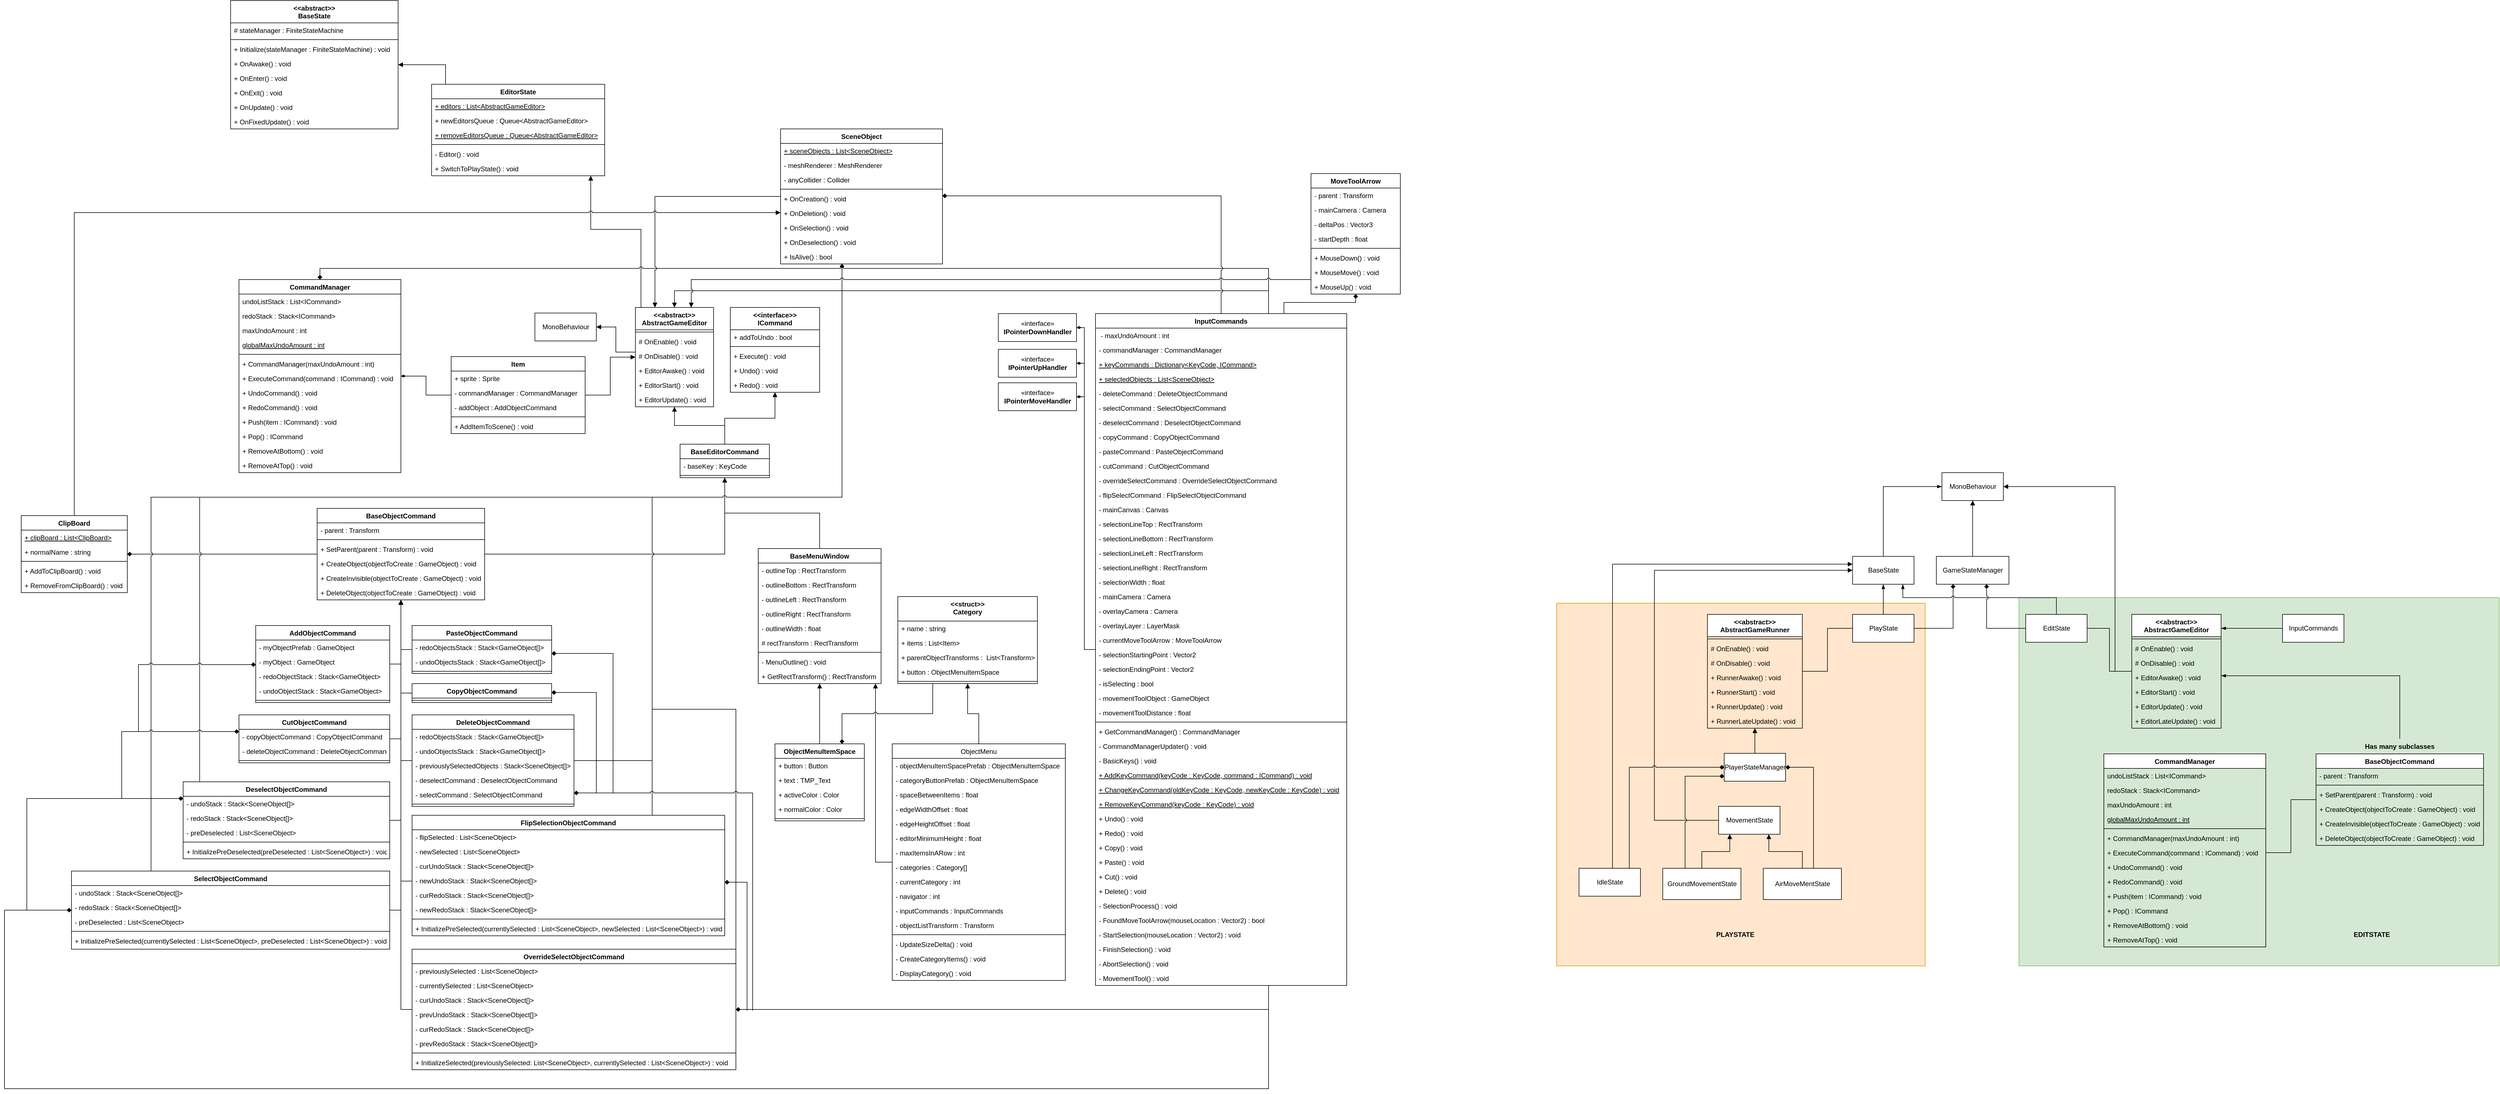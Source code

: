<mxfile version="20.3.0" type="device"><diagram id="GKnRn0FoKzimHjscTQXm" name="Page-1"><mxGraphModel dx="4232" dy="2700" grid="1" gridSize="10" guides="1" tooltips="1" connect="1" arrows="1" fold="1" page="1" pageScale="1" pageWidth="827" pageHeight="1169" math="0" shadow="0"><root><mxCell id="0"/><mxCell id="1" parent="0"/><mxCell id="HIs6l9Vig_X7eyQcw0pO-97" value="" style="rounded=0;whiteSpace=wrap;html=1;fillColor=#d5e8d4;strokeColor=#82b366;" vertex="1" parent="1"><mxGeometry x="2068" y="800" width="860" height="660" as="geometry"/></mxCell><mxCell id="HIs6l9Vig_X7eyQcw0pO-94" value="" style="rounded=0;whiteSpace=wrap;html=1;fillColor=#ffe6cc;strokeColor=#d79b00;" vertex="1" parent="1"><mxGeometry x="1240" y="810" width="660" height="650" as="geometry"/></mxCell><mxCell id="FLaD3X4RiD64Z54osS0e-180" style="edgeStyle=orthogonalEdgeStyle;rounded=0;orthogonalLoop=1;jettySize=auto;html=1;endArrow=block;endFill=1;" parent="1" source="FLaD3X4RiD64Z54osS0e-1" target="FLaD3X4RiD64Z54osS0e-179" edge="1"><mxGeometry relative="1" as="geometry"><Array as="points"><mxPoint x="-445" y="360"/><mxPoint x="-445" y="315"/></Array></mxGeometry></mxCell><mxCell id="FLaD3X4RiD64Z54osS0e-317" style="edgeStyle=orthogonalEdgeStyle;rounded=0;jumpStyle=arc;orthogonalLoop=1;jettySize=auto;html=1;endArrow=block;endFill=1;" parent="1" source="FLaD3X4RiD64Z54osS0e-1" target="FLaD3X4RiD64Z54osS0e-302" edge="1"><mxGeometry relative="1" as="geometry"><Array as="points"><mxPoint x="-400" y="140"/><mxPoint x="-490" y="140"/></Array></mxGeometry></mxCell><mxCell id="FLaD3X4RiD64Z54osS0e-1" value="&lt;&lt;abstract&gt;&gt; &#10;AbstractGameEditor" style="swimlane;fontStyle=1;align=center;verticalAlign=top;childLayout=stackLayout;horizontal=1;startSize=40;horizontalStack=0;resizeParent=1;resizeParentMax=0;resizeLast=0;collapsible=1;marginBottom=0;" parent="1" vertex="1"><mxGeometry x="-410" y="280" width="140" height="178" as="geometry"><mxRectangle x="160" y="330" width="160" height="40" as="alternateBounds"/></mxGeometry></mxCell><mxCell id="FLaD3X4RiD64Z54osS0e-3" value="" style="line;strokeWidth=1;fillColor=none;align=left;verticalAlign=middle;spacingTop=-1;spacingLeft=3;spacingRight=3;rotatable=0;labelPosition=right;points=[];portConstraint=eastwest;strokeColor=inherit;" parent="FLaD3X4RiD64Z54osS0e-1" vertex="1"><mxGeometry y="40" width="140" height="8" as="geometry"/></mxCell><mxCell id="FLaD3X4RiD64Z54osS0e-4" value="# OnEnable() : void" style="text;strokeColor=none;fillColor=none;align=left;verticalAlign=top;spacingLeft=4;spacingRight=4;overflow=hidden;rotatable=0;points=[[0,0.5],[1,0.5]];portConstraint=eastwest;" parent="FLaD3X4RiD64Z54osS0e-1" vertex="1"><mxGeometry y="48" width="140" height="26" as="geometry"/></mxCell><mxCell id="FLaD3X4RiD64Z54osS0e-5" value="# OnDisable() : void" style="text;strokeColor=none;fillColor=none;align=left;verticalAlign=top;spacingLeft=4;spacingRight=4;overflow=hidden;rotatable=0;points=[[0,0.5],[1,0.5]];portConstraint=eastwest;" parent="FLaD3X4RiD64Z54osS0e-1" vertex="1"><mxGeometry y="74" width="140" height="26" as="geometry"/></mxCell><mxCell id="FLaD3X4RiD64Z54osS0e-6" value="+ EditorAwake() : void" style="text;strokeColor=none;fillColor=none;align=left;verticalAlign=top;spacingLeft=4;spacingRight=4;overflow=hidden;rotatable=0;points=[[0,0.5],[1,0.5]];portConstraint=eastwest;" parent="FLaD3X4RiD64Z54osS0e-1" vertex="1"><mxGeometry y="100" width="140" height="26" as="geometry"/></mxCell><mxCell id="FLaD3X4RiD64Z54osS0e-7" value="+ EditorStart() : void" style="text;strokeColor=none;fillColor=none;align=left;verticalAlign=top;spacingLeft=4;spacingRight=4;overflow=hidden;rotatable=0;points=[[0,0.5],[1,0.5]];portConstraint=eastwest;" parent="FLaD3X4RiD64Z54osS0e-1" vertex="1"><mxGeometry y="126" width="140" height="26" as="geometry"/></mxCell><mxCell id="FLaD3X4RiD64Z54osS0e-8" value="+ EditorUpdate() : void" style="text;strokeColor=none;fillColor=none;align=left;verticalAlign=top;spacingLeft=4;spacingRight=4;overflow=hidden;rotatable=0;points=[[0,0.5],[1,0.5]];portConstraint=eastwest;" parent="FLaD3X4RiD64Z54osS0e-1" vertex="1"><mxGeometry y="152" width="140" height="26" as="geometry"/></mxCell><mxCell id="FLaD3X4RiD64Z54osS0e-21" style="edgeStyle=orthogonalEdgeStyle;rounded=0;orthogonalLoop=1;jettySize=auto;html=1;endArrow=block;endFill=1;" parent="1" source="FLaD3X4RiD64Z54osS0e-9" target="FLaD3X4RiD64Z54osS0e-1" edge="1"><mxGeometry relative="1" as="geometry"/></mxCell><mxCell id="FLaD3X4RiD64Z54osS0e-22" style="edgeStyle=orthogonalEdgeStyle;rounded=0;orthogonalLoop=1;jettySize=auto;html=1;endArrow=block;endFill=1;" parent="1" source="FLaD3X4RiD64Z54osS0e-9" target="FLaD3X4RiD64Z54osS0e-14" edge="1"><mxGeometry relative="1" as="geometry"/></mxCell><mxCell id="FLaD3X4RiD64Z54osS0e-9" value="BaseEditorCommand" style="swimlane;fontStyle=1;align=center;verticalAlign=top;childLayout=stackLayout;horizontal=1;startSize=26;horizontalStack=0;resizeParent=1;resizeParentMax=0;resizeLast=0;collapsible=1;marginBottom=0;" parent="1" vertex="1"><mxGeometry x="-330" y="525" width="160" height="60" as="geometry"/></mxCell><mxCell id="FLaD3X4RiD64Z54osS0e-10" value="- baseKey : KeyCode" style="text;strokeColor=none;fillColor=none;align=left;verticalAlign=top;spacingLeft=4;spacingRight=4;overflow=hidden;rotatable=0;points=[[0,0.5],[1,0.5]];portConstraint=eastwest;" parent="FLaD3X4RiD64Z54osS0e-9" vertex="1"><mxGeometry y="26" width="160" height="26" as="geometry"/></mxCell><mxCell id="FLaD3X4RiD64Z54osS0e-11" value="" style="line;strokeWidth=1;fillColor=none;align=left;verticalAlign=middle;spacingTop=-1;spacingLeft=3;spacingRight=3;rotatable=0;labelPosition=right;points=[];portConstraint=eastwest;strokeColor=inherit;" parent="FLaD3X4RiD64Z54osS0e-9" vertex="1"><mxGeometry y="52" width="160" height="8" as="geometry"/></mxCell><mxCell id="FLaD3X4RiD64Z54osS0e-14" value="&lt;&lt;interface&gt;&gt;&#10;ICommand" style="swimlane;fontStyle=1;align=center;verticalAlign=top;childLayout=stackLayout;horizontal=1;startSize=40;horizontalStack=0;resizeParent=1;resizeParentMax=0;resizeLast=0;collapsible=1;marginBottom=0;" parent="1" vertex="1"><mxGeometry x="-240" y="280" width="160" height="152" as="geometry"/></mxCell><mxCell id="FLaD3X4RiD64Z54osS0e-15" value="+ addToUndo : bool" style="text;strokeColor=none;fillColor=none;align=left;verticalAlign=top;spacingLeft=4;spacingRight=4;overflow=hidden;rotatable=0;points=[[0,0.5],[1,0.5]];portConstraint=eastwest;" parent="FLaD3X4RiD64Z54osS0e-14" vertex="1"><mxGeometry y="40" width="160" height="26" as="geometry"/></mxCell><mxCell id="FLaD3X4RiD64Z54osS0e-16" value="" style="line;strokeWidth=1;fillColor=none;align=left;verticalAlign=middle;spacingTop=-1;spacingLeft=3;spacingRight=3;rotatable=0;labelPosition=right;points=[];portConstraint=eastwest;strokeColor=inherit;" parent="FLaD3X4RiD64Z54osS0e-14" vertex="1"><mxGeometry y="66" width="160" height="8" as="geometry"/></mxCell><mxCell id="FLaD3X4RiD64Z54osS0e-17" value="+ Execute() : void" style="text;strokeColor=none;fillColor=none;align=left;verticalAlign=top;spacingLeft=4;spacingRight=4;overflow=hidden;rotatable=0;points=[[0,0.5],[1,0.5]];portConstraint=eastwest;" parent="FLaD3X4RiD64Z54osS0e-14" vertex="1"><mxGeometry y="74" width="160" height="26" as="geometry"/></mxCell><mxCell id="FLaD3X4RiD64Z54osS0e-19" value="+ Undo() : void" style="text;strokeColor=none;fillColor=none;align=left;verticalAlign=top;spacingLeft=4;spacingRight=4;overflow=hidden;rotatable=0;points=[[0,0.5],[1,0.5]];portConstraint=eastwest;" parent="FLaD3X4RiD64Z54osS0e-14" vertex="1"><mxGeometry y="100" width="160" height="26" as="geometry"/></mxCell><mxCell id="FLaD3X4RiD64Z54osS0e-18" value="+ Redo() : void" style="text;strokeColor=none;fillColor=none;align=left;verticalAlign=top;spacingLeft=4;spacingRight=4;overflow=hidden;rotatable=0;points=[[0,0.5],[1,0.5]];portConstraint=eastwest;" parent="FLaD3X4RiD64Z54osS0e-14" vertex="1"><mxGeometry y="126" width="160" height="26" as="geometry"/></mxCell><mxCell id="FLaD3X4RiD64Z54osS0e-27" style="edgeStyle=orthogonalEdgeStyle;rounded=0;orthogonalLoop=1;jettySize=auto;html=1;endArrow=block;endFill=1;" parent="1" source="FLaD3X4RiD64Z54osS0e-23" target="FLaD3X4RiD64Z54osS0e-9" edge="1"><mxGeometry relative="1" as="geometry"/></mxCell><mxCell id="FLaD3X4RiD64Z54osS0e-332" style="edgeStyle=orthogonalEdgeStyle;rounded=0;jumpStyle=arc;orthogonalLoop=1;jettySize=auto;html=1;endArrow=diamond;endFill=1;" parent="1" source="FLaD3X4RiD64Z54osS0e-23" target="FLaD3X4RiD64Z54osS0e-322" edge="1"><mxGeometry relative="1" as="geometry"/></mxCell><mxCell id="FLaD3X4RiD64Z54osS0e-23" value="BaseObjectCommand" style="swimlane;fontStyle=1;align=center;verticalAlign=top;childLayout=stackLayout;horizontal=1;startSize=26;horizontalStack=0;resizeParent=1;resizeParentMax=0;resizeLast=0;collapsible=1;marginBottom=0;" parent="1" vertex="1"><mxGeometry x="-980" y="640" width="300" height="164" as="geometry"/></mxCell><mxCell id="FLaD3X4RiD64Z54osS0e-24" value="- parent : Transform" style="text;strokeColor=none;fillColor=none;align=left;verticalAlign=top;spacingLeft=4;spacingRight=4;overflow=hidden;rotatable=0;points=[[0,0.5],[1,0.5]];portConstraint=eastwest;" parent="FLaD3X4RiD64Z54osS0e-23" vertex="1"><mxGeometry y="26" width="300" height="26" as="geometry"/></mxCell><mxCell id="FLaD3X4RiD64Z54osS0e-25" value="" style="line;strokeWidth=1;fillColor=none;align=left;verticalAlign=middle;spacingTop=-1;spacingLeft=3;spacingRight=3;rotatable=0;labelPosition=right;points=[];portConstraint=eastwest;strokeColor=inherit;" parent="FLaD3X4RiD64Z54osS0e-23" vertex="1"><mxGeometry y="52" width="300" height="8" as="geometry"/></mxCell><mxCell id="FLaD3X4RiD64Z54osS0e-26" value="+ SetParent(parent : Transform) : void" style="text;strokeColor=none;fillColor=none;align=left;verticalAlign=top;spacingLeft=4;spacingRight=4;overflow=hidden;rotatable=0;points=[[0,0.5],[1,0.5]];portConstraint=eastwest;" parent="FLaD3X4RiD64Z54osS0e-23" vertex="1"><mxGeometry y="60" width="300" height="26" as="geometry"/></mxCell><mxCell id="FLaD3X4RiD64Z54osS0e-29" value="+ CreateObject(objectToCreate : GameObject) : void" style="text;strokeColor=none;fillColor=none;align=left;verticalAlign=top;spacingLeft=4;spacingRight=4;overflow=hidden;rotatable=0;points=[[0,0.5],[1,0.5]];portConstraint=eastwest;" parent="FLaD3X4RiD64Z54osS0e-23" vertex="1"><mxGeometry y="86" width="300" height="26" as="geometry"/></mxCell><mxCell id="FLaD3X4RiD64Z54osS0e-30" value="+ CreateInvisible(objectToCreate : GameObject) : void" style="text;strokeColor=none;fillColor=none;align=left;verticalAlign=top;spacingLeft=4;spacingRight=4;overflow=hidden;rotatable=0;points=[[0,0.5],[1,0.5]];portConstraint=eastwest;" parent="FLaD3X4RiD64Z54osS0e-23" vertex="1"><mxGeometry y="112" width="300" height="26" as="geometry"/></mxCell><mxCell id="FLaD3X4RiD64Z54osS0e-31" value="+ DeleteObject(objectToCreate : GameObject) : void" style="text;strokeColor=none;fillColor=none;align=left;verticalAlign=top;spacingLeft=4;spacingRight=4;overflow=hidden;rotatable=0;points=[[0,0.5],[1,0.5]];portConstraint=eastwest;" parent="FLaD3X4RiD64Z54osS0e-23" vertex="1"><mxGeometry y="138" width="300" height="26" as="geometry"/></mxCell><mxCell id="FLaD3X4RiD64Z54osS0e-36" style="edgeStyle=orthogonalEdgeStyle;rounded=0;orthogonalLoop=1;jettySize=auto;html=1;endArrow=block;endFill=1;" parent="1" source="FLaD3X4RiD64Z54osS0e-32" target="FLaD3X4RiD64Z54osS0e-23" edge="1"><mxGeometry relative="1" as="geometry"><Array as="points"><mxPoint x="-830" y="919"/></Array></mxGeometry></mxCell><mxCell id="FLaD3X4RiD64Z54osS0e-32" value="AddObjectCommand" style="swimlane;fontStyle=1;align=center;verticalAlign=top;childLayout=stackLayout;horizontal=1;startSize=26;horizontalStack=0;resizeParent=1;resizeParentMax=0;resizeLast=0;collapsible=1;marginBottom=0;" parent="1" vertex="1"><mxGeometry x="-1090" y="850" width="240" height="138" as="geometry"/></mxCell><mxCell id="FLaD3X4RiD64Z54osS0e-33" value="- myObjectPrefab : GameObject" style="text;strokeColor=none;fillColor=none;align=left;verticalAlign=top;spacingLeft=4;spacingRight=4;overflow=hidden;rotatable=0;points=[[0,0.5],[1,0.5]];portConstraint=eastwest;" parent="FLaD3X4RiD64Z54osS0e-32" vertex="1"><mxGeometry y="26" width="240" height="26" as="geometry"/></mxCell><mxCell id="FLaD3X4RiD64Z54osS0e-37" value="- myObject : GameObject" style="text;strokeColor=none;fillColor=none;align=left;verticalAlign=top;spacingLeft=4;spacingRight=4;overflow=hidden;rotatable=0;points=[[0,0.5],[1,0.5]];portConstraint=eastwest;" parent="FLaD3X4RiD64Z54osS0e-32" vertex="1"><mxGeometry y="52" width="240" height="26" as="geometry"/></mxCell><mxCell id="FLaD3X4RiD64Z54osS0e-39" value="- redoObjectStack : Stack&lt;GameObject&gt;" style="text;strokeColor=none;fillColor=none;align=left;verticalAlign=top;spacingLeft=4;spacingRight=4;overflow=hidden;rotatable=0;points=[[0,0.5],[1,0.5]];portConstraint=eastwest;fontStyle=0" parent="FLaD3X4RiD64Z54osS0e-32" vertex="1"><mxGeometry y="78" width="240" height="26" as="geometry"/></mxCell><mxCell id="FLaD3X4RiD64Z54osS0e-38" value="- undoObjectStack : Stack&lt;GameObject&gt;" style="text;strokeColor=none;fillColor=none;align=left;verticalAlign=top;spacingLeft=4;spacingRight=4;overflow=hidden;rotatable=0;points=[[0,0.5],[1,0.5]];portConstraint=eastwest;fontStyle=0" parent="FLaD3X4RiD64Z54osS0e-32" vertex="1"><mxGeometry y="104" width="240" height="26" as="geometry"/></mxCell><mxCell id="FLaD3X4RiD64Z54osS0e-34" value="" style="line;strokeWidth=1;fillColor=none;align=left;verticalAlign=middle;spacingTop=-1;spacingLeft=3;spacingRight=3;rotatable=0;labelPosition=right;points=[];portConstraint=eastwest;strokeColor=inherit;" parent="FLaD3X4RiD64Z54osS0e-32" vertex="1"><mxGeometry y="130" width="240" height="8" as="geometry"/></mxCell><mxCell id="FLaD3X4RiD64Z54osS0e-49" style="edgeStyle=orthogonalEdgeStyle;rounded=0;orthogonalLoop=1;jettySize=auto;html=1;endArrow=block;endFill=1;" parent="1" source="FLaD3X4RiD64Z54osS0e-43" target="FLaD3X4RiD64Z54osS0e-23" edge="1"><mxGeometry relative="1" as="geometry"><Array as="points"><mxPoint x="-830" y="893"/></Array></mxGeometry></mxCell><mxCell id="FLaD3X4RiD64Z54osS0e-43" value="PasteObjectCommand" style="swimlane;fontStyle=1;align=center;verticalAlign=top;childLayout=stackLayout;horizontal=1;startSize=26;horizontalStack=0;resizeParent=1;resizeParentMax=0;resizeLast=0;collapsible=1;marginBottom=0;" parent="1" vertex="1"><mxGeometry x="-810" y="850" width="250" height="86" as="geometry"/></mxCell><mxCell id="FLaD3X4RiD64Z54osS0e-46" value="- redoObjectsStack : Stack&lt;GameObject[]&gt;" style="text;strokeColor=none;fillColor=none;align=left;verticalAlign=top;spacingLeft=4;spacingRight=4;overflow=hidden;rotatable=0;points=[[0,0.5],[1,0.5]];portConstraint=eastwest;fontStyle=0" parent="FLaD3X4RiD64Z54osS0e-43" vertex="1"><mxGeometry y="26" width="250" height="26" as="geometry"/></mxCell><mxCell id="FLaD3X4RiD64Z54osS0e-47" value="- undoObjectsStack : Stack&lt;GameObject[]&gt;" style="text;strokeColor=none;fillColor=none;align=left;verticalAlign=top;spacingLeft=4;spacingRight=4;overflow=hidden;rotatable=0;points=[[0,0.5],[1,0.5]];portConstraint=eastwest;fontStyle=0" parent="FLaD3X4RiD64Z54osS0e-43" vertex="1"><mxGeometry y="52" width="250" height="26" as="geometry"/></mxCell><mxCell id="FLaD3X4RiD64Z54osS0e-48" value="" style="line;strokeWidth=1;fillColor=none;align=left;verticalAlign=middle;spacingTop=-1;spacingLeft=3;spacingRight=3;rotatable=0;labelPosition=right;points=[];portConstraint=eastwest;strokeColor=inherit;" parent="FLaD3X4RiD64Z54osS0e-43" vertex="1"><mxGeometry y="78" width="250" height="8" as="geometry"/></mxCell><mxCell id="FLaD3X4RiD64Z54osS0e-54" style="edgeStyle=orthogonalEdgeStyle;rounded=0;orthogonalLoop=1;jettySize=auto;html=1;endArrow=block;endFill=1;" parent="1" source="FLaD3X4RiD64Z54osS0e-50" target="FLaD3X4RiD64Z54osS0e-23" edge="1"><mxGeometry relative="1" as="geometry"><Array as="points"><mxPoint x="-830" y="971"/></Array></mxGeometry></mxCell><mxCell id="FLaD3X4RiD64Z54osS0e-50" value="CopyObjectCommand" style="swimlane;fontStyle=1;align=center;verticalAlign=top;childLayout=stackLayout;horizontal=1;startSize=26;horizontalStack=0;resizeParent=1;resizeParentMax=0;resizeLast=0;collapsible=1;marginBottom=0;" parent="1" vertex="1"><mxGeometry x="-810" y="954" width="250" height="34" as="geometry"/></mxCell><mxCell id="FLaD3X4RiD64Z54osS0e-53" value="" style="line;strokeWidth=1;fillColor=none;align=left;verticalAlign=middle;spacingTop=-1;spacingLeft=3;spacingRight=3;rotatable=0;labelPosition=right;points=[];portConstraint=eastwest;strokeColor=inherit;" parent="FLaD3X4RiD64Z54osS0e-50" vertex="1"><mxGeometry y="26" width="250" height="8" as="geometry"/></mxCell><mxCell id="FLaD3X4RiD64Z54osS0e-59" style="edgeStyle=orthogonalEdgeStyle;rounded=0;orthogonalLoop=1;jettySize=auto;html=1;endArrow=block;endFill=1;" parent="1" source="FLaD3X4RiD64Z54osS0e-55" target="FLaD3X4RiD64Z54osS0e-23" edge="1"><mxGeometry relative="1" as="geometry"><Array as="points"><mxPoint x="-830" y="1053"/></Array></mxGeometry></mxCell><mxCell id="FLaD3X4RiD64Z54osS0e-55" value="CutObjectCommand" style="swimlane;fontStyle=1;align=center;verticalAlign=top;childLayout=stackLayout;horizontal=1;startSize=26;horizontalStack=0;resizeParent=1;resizeParentMax=0;resizeLast=0;collapsible=1;marginBottom=0;" parent="1" vertex="1"><mxGeometry x="-1120" y="1010" width="270" height="86" as="geometry"/></mxCell><mxCell id="FLaD3X4RiD64Z54osS0e-56" value="- copyObjectCommand : CopyObjectCommand" style="text;strokeColor=none;fillColor=none;align=left;verticalAlign=top;spacingLeft=4;spacingRight=4;overflow=hidden;rotatable=0;points=[[0,0.5],[1,0.5]];portConstraint=eastwest;fontStyle=0" parent="FLaD3X4RiD64Z54osS0e-55" vertex="1"><mxGeometry y="26" width="270" height="26" as="geometry"/></mxCell><mxCell id="FLaD3X4RiD64Z54osS0e-57" value="- deleteObjectCommand : DeleteObjectCommand" style="text;strokeColor=none;fillColor=none;align=left;verticalAlign=top;spacingLeft=4;spacingRight=4;overflow=hidden;rotatable=0;points=[[0,0.5],[1,0.5]];portConstraint=eastwest;fontStyle=0" parent="FLaD3X4RiD64Z54osS0e-55" vertex="1"><mxGeometry y="52" width="270" height="26" as="geometry"/></mxCell><mxCell id="FLaD3X4RiD64Z54osS0e-58" value="" style="line;strokeWidth=1;fillColor=none;align=left;verticalAlign=middle;spacingTop=-1;spacingLeft=3;spacingRight=3;rotatable=0;labelPosition=right;points=[];portConstraint=eastwest;strokeColor=inherit;" parent="FLaD3X4RiD64Z54osS0e-55" vertex="1"><mxGeometry y="78" width="270" height="8" as="geometry"/></mxCell><mxCell id="FLaD3X4RiD64Z54osS0e-81" style="edgeStyle=orthogonalEdgeStyle;rounded=0;orthogonalLoop=1;jettySize=auto;html=1;endArrow=block;endFill=1;" parent="1" source="FLaD3X4RiD64Z54osS0e-60" target="FLaD3X4RiD64Z54osS0e-23" edge="1"><mxGeometry relative="1" as="geometry"><Array as="points"><mxPoint x="-830" y="1092"/></Array></mxGeometry></mxCell><mxCell id="FLaD3X4RiD64Z54osS0e-280" style="edgeStyle=orthogonalEdgeStyle;rounded=0;jumpStyle=arc;orthogonalLoop=1;jettySize=auto;html=1;endArrow=diamond;endFill=1;" parent="1" source="FLaD3X4RiD64Z54osS0e-60" target="FLaD3X4RiD64Z54osS0e-267" edge="1"><mxGeometry relative="1" as="geometry"><Array as="points"><mxPoint x="-380" y="1092"/><mxPoint x="-380" y="620"/><mxPoint x="-40" y="620"/></Array></mxGeometry></mxCell><mxCell id="FLaD3X4RiD64Z54osS0e-60" value="DeleteObjectCommand" style="swimlane;fontStyle=1;align=center;verticalAlign=top;childLayout=stackLayout;horizontal=1;startSize=26;horizontalStack=0;resizeParent=1;resizeParentMax=0;resizeLast=0;collapsible=1;marginBottom=0;" parent="1" vertex="1"><mxGeometry x="-810" y="1010" width="290" height="164" as="geometry"/></mxCell><mxCell id="FLaD3X4RiD64Z54osS0e-61" value="- redoObjectsStack : Stack&lt;GameObject[]&gt;" style="text;strokeColor=none;fillColor=none;align=left;verticalAlign=top;spacingLeft=4;spacingRight=4;overflow=hidden;rotatable=0;points=[[0,0.5],[1,0.5]];portConstraint=eastwest;fontStyle=0" parent="FLaD3X4RiD64Z54osS0e-60" vertex="1"><mxGeometry y="26" width="290" height="26" as="geometry"/></mxCell><mxCell id="FLaD3X4RiD64Z54osS0e-62" value="- undoObjectsStack : Stack&lt;GameObject[]&gt;" style="text;strokeColor=none;fillColor=none;align=left;verticalAlign=top;spacingLeft=4;spacingRight=4;overflow=hidden;rotatable=0;points=[[0,0.5],[1,0.5]];portConstraint=eastwest;fontStyle=0" parent="FLaD3X4RiD64Z54osS0e-60" vertex="1"><mxGeometry y="52" width="290" height="26" as="geometry"/></mxCell><mxCell id="FLaD3X4RiD64Z54osS0e-65" value="- previouslySelectedObjects : Stack&lt;SceneObject[]&gt;" style="text;strokeColor=none;fillColor=none;align=left;verticalAlign=top;spacingLeft=4;spacingRight=4;overflow=hidden;rotatable=0;points=[[0,0.5],[1,0.5]];portConstraint=eastwest;fontStyle=0" parent="FLaD3X4RiD64Z54osS0e-60" vertex="1"><mxGeometry y="78" width="290" height="26" as="geometry"/></mxCell><mxCell id="FLaD3X4RiD64Z54osS0e-66" value="- deselectCommand : DeselectObjectCommand" style="text;strokeColor=none;fillColor=none;align=left;verticalAlign=top;spacingLeft=4;spacingRight=4;overflow=hidden;rotatable=0;points=[[0,0.5],[1,0.5]];portConstraint=eastwest;fontStyle=0" parent="FLaD3X4RiD64Z54osS0e-60" vertex="1"><mxGeometry y="104" width="290" height="26" as="geometry"/></mxCell><mxCell id="FLaD3X4RiD64Z54osS0e-67" value="- selectCommand : SelectObjectCommand" style="text;strokeColor=none;fillColor=none;align=left;verticalAlign=top;spacingLeft=4;spacingRight=4;overflow=hidden;rotatable=0;points=[[0,0.5],[1,0.5]];portConstraint=eastwest;fontStyle=0" parent="FLaD3X4RiD64Z54osS0e-60" vertex="1"><mxGeometry y="130" width="290" height="26" as="geometry"/></mxCell><mxCell id="FLaD3X4RiD64Z54osS0e-63" value="" style="line;strokeWidth=1;fillColor=none;align=left;verticalAlign=middle;spacingTop=-1;spacingLeft=3;spacingRight=3;rotatable=0;labelPosition=right;points=[];portConstraint=eastwest;strokeColor=inherit;" parent="FLaD3X4RiD64Z54osS0e-60" vertex="1"><mxGeometry y="156" width="290" height="8" as="geometry"/></mxCell><mxCell id="FLaD3X4RiD64Z54osS0e-80" style="edgeStyle=orthogonalEdgeStyle;rounded=0;orthogonalLoop=1;jettySize=auto;html=1;endArrow=block;endFill=1;" parent="1" source="FLaD3X4RiD64Z54osS0e-68" target="FLaD3X4RiD64Z54osS0e-23" edge="1"><mxGeometry relative="1" as="geometry"><Array as="points"><mxPoint x="-830" y="1199"/></Array></mxGeometry></mxCell><mxCell id="FLaD3X4RiD64Z54osS0e-282" style="edgeStyle=orthogonalEdgeStyle;rounded=0;jumpStyle=arc;orthogonalLoop=1;jettySize=auto;html=1;endArrow=none;endFill=0;exitX=0.08;exitY=-0.001;exitDx=0;exitDy=0;exitPerimeter=0;" parent="1" source="FLaD3X4RiD64Z54osS0e-68" edge="1"><mxGeometry relative="1" as="geometry"><mxPoint x="-380" y="620.0" as="targetPoint"/><mxPoint x="-1190" y="1129" as="sourcePoint"/><Array as="points"><mxPoint x="-1190" y="620"/></Array></mxGeometry></mxCell><mxCell id="FLaD3X4RiD64Z54osS0e-68" value="DeselectObjectCommand" style="swimlane;fontStyle=1;align=center;verticalAlign=top;childLayout=stackLayout;horizontal=1;startSize=26;horizontalStack=0;resizeParent=1;resizeParentMax=0;resizeLast=0;collapsible=1;marginBottom=0;" parent="1" vertex="1"><mxGeometry x="-1220" y="1130" width="370" height="138" as="geometry"/></mxCell><mxCell id="FLaD3X4RiD64Z54osS0e-69" value="- undoStack : Stack&lt;SceneObject[]&gt;" style="text;strokeColor=none;fillColor=none;align=left;verticalAlign=top;spacingLeft=4;spacingRight=4;overflow=hidden;rotatable=0;points=[[0,0.5],[1,0.5]];portConstraint=eastwest;fontStyle=0" parent="FLaD3X4RiD64Z54osS0e-68" vertex="1"><mxGeometry y="26" width="370" height="26" as="geometry"/></mxCell><mxCell id="FLaD3X4RiD64Z54osS0e-70" value="- redoStack : Stack&lt;SceneObject[]&gt;" style="text;strokeColor=none;fillColor=none;align=left;verticalAlign=top;spacingLeft=4;spacingRight=4;overflow=hidden;rotatable=0;points=[[0,0.5],[1,0.5]];portConstraint=eastwest;fontStyle=0" parent="FLaD3X4RiD64Z54osS0e-68" vertex="1"><mxGeometry y="52" width="370" height="26" as="geometry"/></mxCell><mxCell id="FLaD3X4RiD64Z54osS0e-77" value="- preDeselected : List&lt;SceneObject&gt;" style="text;strokeColor=none;fillColor=none;align=left;verticalAlign=top;spacingLeft=4;spacingRight=4;overflow=hidden;rotatable=0;points=[[0,0.5],[1,0.5]];portConstraint=eastwest;" parent="FLaD3X4RiD64Z54osS0e-68" vertex="1"><mxGeometry y="78" width="370" height="26" as="geometry"/></mxCell><mxCell id="FLaD3X4RiD64Z54osS0e-71" value="" style="line;strokeWidth=1;fillColor=none;align=left;verticalAlign=middle;spacingTop=-1;spacingLeft=3;spacingRight=3;rotatable=0;labelPosition=right;points=[];portConstraint=eastwest;strokeColor=inherit;" parent="FLaD3X4RiD64Z54osS0e-68" vertex="1"><mxGeometry y="104" width="370" height="8" as="geometry"/></mxCell><mxCell id="FLaD3X4RiD64Z54osS0e-79" value="+ InitializePreDeselected(preDeselected : List&lt;SceneObject&gt;) : void" style="text;strokeColor=none;fillColor=none;align=left;verticalAlign=top;spacingLeft=4;spacingRight=4;overflow=hidden;rotatable=0;points=[[0,0.5],[1,0.5]];portConstraint=eastwest;" parent="FLaD3X4RiD64Z54osS0e-68" vertex="1"><mxGeometry y="112" width="370" height="26" as="geometry"/></mxCell><mxCell id="FLaD3X4RiD64Z54osS0e-92" style="edgeStyle=orthogonalEdgeStyle;rounded=0;orthogonalLoop=1;jettySize=auto;html=1;endArrow=block;endFill=1;" parent="1" source="FLaD3X4RiD64Z54osS0e-83" target="FLaD3X4RiD64Z54osS0e-23" edge="1"><mxGeometry relative="1" as="geometry"><Array as="points"><mxPoint x="-830" y="1308"/></Array></mxGeometry></mxCell><mxCell id="FLaD3X4RiD64Z54osS0e-281" style="edgeStyle=orthogonalEdgeStyle;rounded=0;jumpStyle=arc;orthogonalLoop=1;jettySize=auto;html=1;endArrow=none;endFill=0;" parent="1" source="FLaD3X4RiD64Z54osS0e-83" edge="1"><mxGeometry relative="1" as="geometry"><mxPoint x="-380" y="1080" as="targetPoint"/><Array as="points"><mxPoint x="-380" y="1170"/><mxPoint x="-380" y="1170"/></Array></mxGeometry></mxCell><mxCell id="FLaD3X4RiD64Z54osS0e-83" value="FlipSelectionObjectCommand" style="swimlane;fontStyle=1;align=center;verticalAlign=top;childLayout=stackLayout;horizontal=1;startSize=26;horizontalStack=0;resizeParent=1;resizeParentMax=0;resizeLast=0;collapsible=1;marginBottom=0;" parent="1" vertex="1"><mxGeometry x="-810" y="1190" width="560" height="216" as="geometry"/></mxCell><mxCell id="FLaD3X4RiD64Z54osS0e-86" value="- flipSelected : List&lt;SceneObject&gt;" style="text;strokeColor=none;fillColor=none;align=left;verticalAlign=top;spacingLeft=4;spacingRight=4;overflow=hidden;rotatable=0;points=[[0,0.5],[1,0.5]];portConstraint=eastwest;" parent="FLaD3X4RiD64Z54osS0e-83" vertex="1"><mxGeometry y="26" width="560" height="26" as="geometry"/></mxCell><mxCell id="FLaD3X4RiD64Z54osS0e-91" value="- newSelected : List&lt;SceneObject&gt;" style="text;strokeColor=none;fillColor=none;align=left;verticalAlign=top;spacingLeft=4;spacingRight=4;overflow=hidden;rotatable=0;points=[[0,0.5],[1,0.5]];portConstraint=eastwest;" parent="FLaD3X4RiD64Z54osS0e-83" vertex="1"><mxGeometry y="52" width="560" height="26" as="geometry"/></mxCell><mxCell id="FLaD3X4RiD64Z54osS0e-84" value="- curUndoStack : Stack&lt;SceneObject[]&gt;" style="text;strokeColor=none;fillColor=none;align=left;verticalAlign=top;spacingLeft=4;spacingRight=4;overflow=hidden;rotatable=0;points=[[0,0.5],[1,0.5]];portConstraint=eastwest;fontStyle=0" parent="FLaD3X4RiD64Z54osS0e-83" vertex="1"><mxGeometry y="78" width="560" height="26" as="geometry"/></mxCell><mxCell id="FLaD3X4RiD64Z54osS0e-89" value="- newUndoStack : Stack&lt;SceneObject[]&gt;" style="text;strokeColor=none;fillColor=none;align=left;verticalAlign=top;spacingLeft=4;spacingRight=4;overflow=hidden;rotatable=0;points=[[0,0.5],[1,0.5]];portConstraint=eastwest;fontStyle=0" parent="FLaD3X4RiD64Z54osS0e-83" vertex="1"><mxGeometry y="104" width="560" height="26" as="geometry"/></mxCell><mxCell id="FLaD3X4RiD64Z54osS0e-85" value="- curRedoStack : Stack&lt;SceneObject[]&gt;" style="text;strokeColor=none;fillColor=none;align=left;verticalAlign=top;spacingLeft=4;spacingRight=4;overflow=hidden;rotatable=0;points=[[0,0.5],[1,0.5]];portConstraint=eastwest;fontStyle=0" parent="FLaD3X4RiD64Z54osS0e-83" vertex="1"><mxGeometry y="130" width="560" height="26" as="geometry"/></mxCell><mxCell id="FLaD3X4RiD64Z54osS0e-90" value="- newRedoStack : Stack&lt;SceneObject[]&gt;" style="text;strokeColor=none;fillColor=none;align=left;verticalAlign=top;spacingLeft=4;spacingRight=4;overflow=hidden;rotatable=0;points=[[0,0.5],[1,0.5]];portConstraint=eastwest;fontStyle=0" parent="FLaD3X4RiD64Z54osS0e-83" vertex="1"><mxGeometry y="156" width="560" height="26" as="geometry"/></mxCell><mxCell id="FLaD3X4RiD64Z54osS0e-87" value="" style="line;strokeWidth=1;fillColor=none;align=left;verticalAlign=middle;spacingTop=-1;spacingLeft=3;spacingRight=3;rotatable=0;labelPosition=right;points=[];portConstraint=eastwest;strokeColor=inherit;" parent="FLaD3X4RiD64Z54osS0e-83" vertex="1"><mxGeometry y="182" width="560" height="8" as="geometry"/></mxCell><mxCell id="FLaD3X4RiD64Z54osS0e-88" value="+ InitializePreSelected(currentlySelected : List&lt;SceneObject&gt;, newSelected : List&lt;SceneObject&gt;) : void" style="text;strokeColor=none;fillColor=none;align=left;verticalAlign=top;spacingLeft=4;spacingRight=4;overflow=hidden;rotatable=0;points=[[0,0.5],[1,0.5]];portConstraint=eastwest;" parent="FLaD3X4RiD64Z54osS0e-83" vertex="1"><mxGeometry y="190" width="560" height="26" as="geometry"/></mxCell><mxCell id="FLaD3X4RiD64Z54osS0e-100" style="edgeStyle=orthogonalEdgeStyle;rounded=0;orthogonalLoop=1;jettySize=auto;html=1;endArrow=block;endFill=1;" parent="1" source="FLaD3X4RiD64Z54osS0e-93" target="FLaD3X4RiD64Z54osS0e-23" edge="1"><mxGeometry relative="1" as="geometry"><Array as="points"><mxPoint x="-830" y="1360"/></Array></mxGeometry></mxCell><mxCell id="FLaD3X4RiD64Z54osS0e-288" style="edgeStyle=orthogonalEdgeStyle;rounded=0;jumpStyle=arc;orthogonalLoop=1;jettySize=auto;html=1;exitX=0.25;exitY=0;exitDx=0;exitDy=0;endArrow=none;endFill=0;" parent="1" source="FLaD3X4RiD64Z54osS0e-93" edge="1"><mxGeometry relative="1" as="geometry"><mxPoint x="-1190" y="620" as="targetPoint"/><Array as="points"><mxPoint x="-1278" y="620"/></Array></mxGeometry></mxCell><mxCell id="FLaD3X4RiD64Z54osS0e-93" value="SelectObjectCommand" style="swimlane;fontStyle=1;align=center;verticalAlign=top;childLayout=stackLayout;horizontal=1;startSize=26;horizontalStack=0;resizeParent=1;resizeParentMax=0;resizeLast=0;collapsible=1;marginBottom=0;" parent="1" vertex="1"><mxGeometry x="-1420" y="1290" width="570" height="140" as="geometry"/></mxCell><mxCell id="FLaD3X4RiD64Z54osS0e-94" value="- undoStack : Stack&lt;SceneObject[]&gt;" style="text;strokeColor=none;fillColor=none;align=left;verticalAlign=top;spacingLeft=4;spacingRight=4;overflow=hidden;rotatable=0;points=[[0,0.5],[1,0.5]];portConstraint=eastwest;fontStyle=0" parent="FLaD3X4RiD64Z54osS0e-93" vertex="1"><mxGeometry y="26" width="570" height="26" as="geometry"/></mxCell><mxCell id="FLaD3X4RiD64Z54osS0e-95" value="- redoStack : Stack&lt;SceneObject[]&gt;" style="text;strokeColor=none;fillColor=none;align=left;verticalAlign=top;spacingLeft=4;spacingRight=4;overflow=hidden;rotatable=0;points=[[0,0.5],[1,0.5]];portConstraint=eastwest;fontStyle=0" parent="FLaD3X4RiD64Z54osS0e-93" vertex="1"><mxGeometry y="52" width="570" height="26" as="geometry"/></mxCell><mxCell id="FLaD3X4RiD64Z54osS0e-96" value="- preDeselected : List&lt;SceneObject&gt;" style="text;strokeColor=none;fillColor=none;align=left;verticalAlign=top;spacingLeft=4;spacingRight=4;overflow=hidden;rotatable=0;points=[[0,0.5],[1,0.5]];portConstraint=eastwest;" parent="FLaD3X4RiD64Z54osS0e-93" vertex="1"><mxGeometry y="78" width="570" height="26" as="geometry"/></mxCell><mxCell id="FLaD3X4RiD64Z54osS0e-97" value="" style="line;strokeWidth=1;fillColor=none;align=left;verticalAlign=middle;spacingTop=-1;spacingLeft=3;spacingRight=3;rotatable=0;labelPosition=right;points=[];portConstraint=eastwest;strokeColor=inherit;" parent="FLaD3X4RiD64Z54osS0e-93" vertex="1"><mxGeometry y="104" width="570" height="8" as="geometry"/></mxCell><mxCell id="FLaD3X4RiD64Z54osS0e-98" value="+ InitializePreSelected(currentlySelected : List&lt;SceneObject&gt;, preDeselected : List&lt;SceneObject&gt;) : void" style="text;strokeColor=none;fillColor=none;align=left;verticalAlign=top;spacingLeft=4;spacingRight=4;overflow=hidden;rotatable=0;points=[[0,0.5],[1,0.5]];portConstraint=eastwest;" parent="FLaD3X4RiD64Z54osS0e-93" vertex="1"><mxGeometry y="112" width="570" height="28" as="geometry"/></mxCell><mxCell id="FLaD3X4RiD64Z54osS0e-116" style="edgeStyle=orthogonalEdgeStyle;rounded=0;orthogonalLoop=1;jettySize=auto;html=1;endArrow=block;endFill=1;" parent="1" source="FLaD3X4RiD64Z54osS0e-107" target="FLaD3X4RiD64Z54osS0e-23" edge="1"><mxGeometry relative="1" as="geometry"><Array as="points"><mxPoint x="-830" y="1538"/></Array></mxGeometry></mxCell><mxCell id="FLaD3X4RiD64Z54osS0e-286" style="edgeStyle=orthogonalEdgeStyle;rounded=0;jumpStyle=arc;orthogonalLoop=1;jettySize=auto;html=1;exitX=1;exitY=0;exitDx=0;exitDy=0;endArrow=none;endFill=0;" parent="1" source="FLaD3X4RiD64Z54osS0e-107" edge="1"><mxGeometry relative="1" as="geometry"><mxPoint x="-380" y="740" as="targetPoint"/><Array as="points"><mxPoint x="-230" y="1000"/><mxPoint x="-380" y="1000"/></Array></mxGeometry></mxCell><mxCell id="FLaD3X4RiD64Z54osS0e-107" value="OverrideSelectObjectCommand" style="swimlane;fontStyle=1;align=center;verticalAlign=top;childLayout=stackLayout;horizontal=1;startSize=26;horizontalStack=0;resizeParent=1;resizeParentMax=0;resizeLast=0;collapsible=1;marginBottom=0;" parent="1" vertex="1"><mxGeometry x="-810" y="1430" width="580" height="216" as="geometry"/></mxCell><mxCell id="FLaD3X4RiD64Z54osS0e-108" value="- previouslySelected : List&lt;SceneObject&gt;" style="text;strokeColor=none;fillColor=none;align=left;verticalAlign=top;spacingLeft=4;spacingRight=4;overflow=hidden;rotatable=0;points=[[0,0.5],[1,0.5]];portConstraint=eastwest;" parent="FLaD3X4RiD64Z54osS0e-107" vertex="1"><mxGeometry y="26" width="580" height="26" as="geometry"/></mxCell><mxCell id="FLaD3X4RiD64Z54osS0e-109" value="- currentlySelected : List&lt;SceneObject&gt;" style="text;strokeColor=none;fillColor=none;align=left;verticalAlign=top;spacingLeft=4;spacingRight=4;overflow=hidden;rotatable=0;points=[[0,0.5],[1,0.5]];portConstraint=eastwest;" parent="FLaD3X4RiD64Z54osS0e-107" vertex="1"><mxGeometry y="52" width="580" height="26" as="geometry"/></mxCell><mxCell id="FLaD3X4RiD64Z54osS0e-110" value="- curUndoStack : Stack&lt;SceneObject[]&gt;" style="text;strokeColor=none;fillColor=none;align=left;verticalAlign=top;spacingLeft=4;spacingRight=4;overflow=hidden;rotatable=0;points=[[0,0.5],[1,0.5]];portConstraint=eastwest;fontStyle=0" parent="FLaD3X4RiD64Z54osS0e-107" vertex="1"><mxGeometry y="78" width="580" height="26" as="geometry"/></mxCell><mxCell id="FLaD3X4RiD64Z54osS0e-111" value="- prevUndoStack : Stack&lt;SceneObject[]&gt;" style="text;strokeColor=none;fillColor=none;align=left;verticalAlign=top;spacingLeft=4;spacingRight=4;overflow=hidden;rotatable=0;points=[[0,0.5],[1,0.5]];portConstraint=eastwest;fontStyle=0" parent="FLaD3X4RiD64Z54osS0e-107" vertex="1"><mxGeometry y="104" width="580" height="26" as="geometry"/></mxCell><mxCell id="FLaD3X4RiD64Z54osS0e-112" value="- curRedoStack : Stack&lt;SceneObject[]&gt;" style="text;strokeColor=none;fillColor=none;align=left;verticalAlign=top;spacingLeft=4;spacingRight=4;overflow=hidden;rotatable=0;points=[[0,0.5],[1,0.5]];portConstraint=eastwest;fontStyle=0" parent="FLaD3X4RiD64Z54osS0e-107" vertex="1"><mxGeometry y="130" width="580" height="26" as="geometry"/></mxCell><mxCell id="FLaD3X4RiD64Z54osS0e-113" value="- prevRedoStack : Stack&lt;SceneObject[]&gt;" style="text;strokeColor=none;fillColor=none;align=left;verticalAlign=top;spacingLeft=4;spacingRight=4;overflow=hidden;rotatable=0;points=[[0,0.5],[1,0.5]];portConstraint=eastwest;fontStyle=0" parent="FLaD3X4RiD64Z54osS0e-107" vertex="1"><mxGeometry y="156" width="580" height="26" as="geometry"/></mxCell><mxCell id="FLaD3X4RiD64Z54osS0e-114" value="" style="line;strokeWidth=1;fillColor=none;align=left;verticalAlign=middle;spacingTop=-1;spacingLeft=3;spacingRight=3;rotatable=0;labelPosition=right;points=[];portConstraint=eastwest;strokeColor=inherit;" parent="FLaD3X4RiD64Z54osS0e-107" vertex="1"><mxGeometry y="182" width="580" height="8" as="geometry"/></mxCell><mxCell id="FLaD3X4RiD64Z54osS0e-115" value="+ InitializeSelected(previouslySelected: List&lt;SceneObject&gt;, currentlySelected : List&lt;SceneObject&gt;) : void" style="text;strokeColor=none;fillColor=none;align=left;verticalAlign=top;spacingLeft=4;spacingRight=4;overflow=hidden;rotatable=0;points=[[0,0.5],[1,0.5]];portConstraint=eastwest;" parent="FLaD3X4RiD64Z54osS0e-107" vertex="1"><mxGeometry y="190" width="580" height="26" as="geometry"/></mxCell><mxCell id="FLaD3X4RiD64Z54osS0e-121" style="edgeStyle=orthogonalEdgeStyle;rounded=0;orthogonalLoop=1;jettySize=auto;html=1;endArrow=block;endFill=1;" parent="1" source="FLaD3X4RiD64Z54osS0e-117" target="FLaD3X4RiD64Z54osS0e-9" edge="1"><mxGeometry relative="1" as="geometry"/></mxCell><mxCell id="FLaD3X4RiD64Z54osS0e-117" value="BaseMenuWindow" style="swimlane;fontStyle=1;align=center;verticalAlign=top;childLayout=stackLayout;horizontal=1;startSize=26;horizontalStack=0;resizeParent=1;resizeParentMax=0;resizeLast=0;collapsible=1;marginBottom=0;" parent="1" vertex="1"><mxGeometry x="-190" y="712" width="220" height="242" as="geometry"/></mxCell><mxCell id="FLaD3X4RiD64Z54osS0e-118" value="- outlineTop : RectTransform" style="text;strokeColor=none;fillColor=none;align=left;verticalAlign=top;spacingLeft=4;spacingRight=4;overflow=hidden;rotatable=0;points=[[0,0.5],[1,0.5]];portConstraint=eastwest;" parent="FLaD3X4RiD64Z54osS0e-117" vertex="1"><mxGeometry y="26" width="220" height="26" as="geometry"/></mxCell><mxCell id="FLaD3X4RiD64Z54osS0e-122" value="- outlineBottom : RectTransform" style="text;strokeColor=none;fillColor=none;align=left;verticalAlign=top;spacingLeft=4;spacingRight=4;overflow=hidden;rotatable=0;points=[[0,0.5],[1,0.5]];portConstraint=eastwest;" parent="FLaD3X4RiD64Z54osS0e-117" vertex="1"><mxGeometry y="52" width="220" height="26" as="geometry"/></mxCell><mxCell id="FLaD3X4RiD64Z54osS0e-123" value="- outlineLeft : RectTransform" style="text;strokeColor=none;fillColor=none;align=left;verticalAlign=top;spacingLeft=4;spacingRight=4;overflow=hidden;rotatable=0;points=[[0,0.5],[1,0.5]];portConstraint=eastwest;" parent="FLaD3X4RiD64Z54osS0e-117" vertex="1"><mxGeometry y="78" width="220" height="26" as="geometry"/></mxCell><mxCell id="FLaD3X4RiD64Z54osS0e-124" value="- outlineRight : RectTransform" style="text;strokeColor=none;fillColor=none;align=left;verticalAlign=top;spacingLeft=4;spacingRight=4;overflow=hidden;rotatable=0;points=[[0,0.5],[1,0.5]];portConstraint=eastwest;" parent="FLaD3X4RiD64Z54osS0e-117" vertex="1"><mxGeometry y="104" width="220" height="26" as="geometry"/></mxCell><mxCell id="FLaD3X4RiD64Z54osS0e-125" value="- outlineWidth : float" style="text;strokeColor=none;fillColor=none;align=left;verticalAlign=top;spacingLeft=4;spacingRight=4;overflow=hidden;rotatable=0;points=[[0,0.5],[1,0.5]];portConstraint=eastwest;" parent="FLaD3X4RiD64Z54osS0e-117" vertex="1"><mxGeometry y="130" width="220" height="26" as="geometry"/></mxCell><mxCell id="FLaD3X4RiD64Z54osS0e-126" value="# rectTransform : RectTransform" style="text;strokeColor=none;fillColor=none;align=left;verticalAlign=top;spacingLeft=4;spacingRight=4;overflow=hidden;rotatable=0;points=[[0,0.5],[1,0.5]];portConstraint=eastwest;" parent="FLaD3X4RiD64Z54osS0e-117" vertex="1"><mxGeometry y="156" width="220" height="26" as="geometry"/></mxCell><mxCell id="FLaD3X4RiD64Z54osS0e-119" value="" style="line;strokeWidth=1;fillColor=none;align=left;verticalAlign=middle;spacingTop=-1;spacingLeft=3;spacingRight=3;rotatable=0;labelPosition=right;points=[];portConstraint=eastwest;strokeColor=inherit;" parent="FLaD3X4RiD64Z54osS0e-117" vertex="1"><mxGeometry y="182" width="220" height="8" as="geometry"/></mxCell><mxCell id="FLaD3X4RiD64Z54osS0e-120" value="- MenuOutline() : void" style="text;strokeColor=none;fillColor=none;align=left;verticalAlign=top;spacingLeft=4;spacingRight=4;overflow=hidden;rotatable=0;points=[[0,0.5],[1,0.5]];portConstraint=eastwest;" parent="FLaD3X4RiD64Z54osS0e-117" vertex="1"><mxGeometry y="190" width="220" height="26" as="geometry"/></mxCell><mxCell id="FLaD3X4RiD64Z54osS0e-127" value="+ GetRectTransform() : RectTransform" style="text;strokeColor=none;fillColor=none;align=left;verticalAlign=top;spacingLeft=4;spacingRight=4;overflow=hidden;rotatable=0;points=[[0,0.5],[1,0.5]];portConstraint=eastwest;" parent="FLaD3X4RiD64Z54osS0e-117" vertex="1"><mxGeometry y="216" width="220" height="26" as="geometry"/></mxCell><mxCell id="FLaD3X4RiD64Z54osS0e-153" style="edgeStyle=orthogonalEdgeStyle;rounded=0;orthogonalLoop=1;jettySize=auto;html=1;endArrow=block;endFill=1;" parent="1" source="FLaD3X4RiD64Z54osS0e-128" target="FLaD3X4RiD64Z54osS0e-146" edge="1"><mxGeometry relative="1" as="geometry"/></mxCell><mxCell id="FLaD3X4RiD64Z54osS0e-166" style="edgeStyle=orthogonalEdgeStyle;rounded=0;orthogonalLoop=1;jettySize=auto;html=1;endArrow=block;endFill=1;" parent="1" source="FLaD3X4RiD64Z54osS0e-128" target="FLaD3X4RiD64Z54osS0e-117" edge="1"><mxGeometry relative="1" as="geometry"><Array as="points"><mxPoint x="20" y="1274"/></Array></mxGeometry></mxCell><mxCell id="FLaD3X4RiD64Z54osS0e-128" value="ObjectMenu" style="swimlane;fontStyle=0;childLayout=stackLayout;horizontal=1;startSize=26;fillColor=none;horizontalStack=0;resizeParent=1;resizeParentMax=0;resizeLast=0;collapsible=1;marginBottom=0;" parent="1" vertex="1"><mxGeometry x="50" y="1062" width="310" height="424" as="geometry"/></mxCell><mxCell id="FLaD3X4RiD64Z54osS0e-129" value="- objectMenuItemSpacePrefab : ObjectMenuItemSpace" style="text;strokeColor=none;fillColor=none;align=left;verticalAlign=top;spacingLeft=4;spacingRight=4;overflow=hidden;rotatable=0;points=[[0,0.5],[1,0.5]];portConstraint=eastwest;" parent="FLaD3X4RiD64Z54osS0e-128" vertex="1"><mxGeometry y="26" width="310" height="26" as="geometry"/></mxCell><mxCell id="FLaD3X4RiD64Z54osS0e-133" value="- categoryButtonPrefab : ObjectMenuItemSpace" style="text;strokeColor=none;fillColor=none;align=left;verticalAlign=top;spacingLeft=4;spacingRight=4;overflow=hidden;rotatable=0;points=[[0,0.5],[1,0.5]];portConstraint=eastwest;" parent="FLaD3X4RiD64Z54osS0e-128" vertex="1"><mxGeometry y="52" width="310" height="26" as="geometry"/></mxCell><mxCell id="FLaD3X4RiD64Z54osS0e-130" value="- spaceBetweenItems : float" style="text;strokeColor=none;fillColor=none;align=left;verticalAlign=top;spacingLeft=4;spacingRight=4;overflow=hidden;rotatable=0;points=[[0,0.5],[1,0.5]];portConstraint=eastwest;" parent="FLaD3X4RiD64Z54osS0e-128" vertex="1"><mxGeometry y="78" width="310" height="26" as="geometry"/></mxCell><mxCell id="FLaD3X4RiD64Z54osS0e-135" value="- edgeWidthOffset : float" style="text;strokeColor=none;fillColor=none;align=left;verticalAlign=top;spacingLeft=4;spacingRight=4;overflow=hidden;rotatable=0;points=[[0,0.5],[1,0.5]];portConstraint=eastwest;" parent="FLaD3X4RiD64Z54osS0e-128" vertex="1"><mxGeometry y="104" width="310" height="26" as="geometry"/></mxCell><mxCell id="FLaD3X4RiD64Z54osS0e-136" value="- edgeHeightOffset : float" style="text;strokeColor=none;fillColor=none;align=left;verticalAlign=top;spacingLeft=4;spacingRight=4;overflow=hidden;rotatable=0;points=[[0,0.5],[1,0.5]];portConstraint=eastwest;" parent="FLaD3X4RiD64Z54osS0e-128" vertex="1"><mxGeometry y="130" width="310" height="26" as="geometry"/></mxCell><mxCell id="FLaD3X4RiD64Z54osS0e-137" value="- editorMinimumHeight : float" style="text;strokeColor=none;fillColor=none;align=left;verticalAlign=top;spacingLeft=4;spacingRight=4;overflow=hidden;rotatable=0;points=[[0,0.5],[1,0.5]];portConstraint=eastwest;" parent="FLaD3X4RiD64Z54osS0e-128" vertex="1"><mxGeometry y="156" width="310" height="26" as="geometry"/></mxCell><mxCell id="FLaD3X4RiD64Z54osS0e-138" value="- maxItemsInARow : int" style="text;strokeColor=none;fillColor=none;align=left;verticalAlign=top;spacingLeft=4;spacingRight=4;overflow=hidden;rotatable=0;points=[[0,0.5],[1,0.5]];portConstraint=eastwest;" parent="FLaD3X4RiD64Z54osS0e-128" vertex="1"><mxGeometry y="182" width="310" height="26" as="geometry"/></mxCell><mxCell id="FLaD3X4RiD64Z54osS0e-139" value="- categories : Category[]" style="text;strokeColor=none;fillColor=none;align=left;verticalAlign=top;spacingLeft=4;spacingRight=4;overflow=hidden;rotatable=0;points=[[0,0.5],[1,0.5]];portConstraint=eastwest;" parent="FLaD3X4RiD64Z54osS0e-128" vertex="1"><mxGeometry y="208" width="310" height="26" as="geometry"/></mxCell><mxCell id="FLaD3X4RiD64Z54osS0e-140" value="- currentCategory : int" style="text;strokeColor=none;fillColor=none;align=left;verticalAlign=top;spacingLeft=4;spacingRight=4;overflow=hidden;rotatable=0;points=[[0,0.5],[1,0.5]];portConstraint=eastwest;" parent="FLaD3X4RiD64Z54osS0e-128" vertex="1"><mxGeometry y="234" width="310" height="26" as="geometry"/></mxCell><mxCell id="FLaD3X4RiD64Z54osS0e-141" value="- navigator : int" style="text;strokeColor=none;fillColor=none;align=left;verticalAlign=top;spacingLeft=4;spacingRight=4;overflow=hidden;rotatable=0;points=[[0,0.5],[1,0.5]];portConstraint=eastwest;" parent="FLaD3X4RiD64Z54osS0e-128" vertex="1"><mxGeometry y="260" width="310" height="26" as="geometry"/></mxCell><mxCell id="FLaD3X4RiD64Z54osS0e-142" value="- inputCommands : InputCommands" style="text;strokeColor=none;fillColor=none;align=left;verticalAlign=top;spacingLeft=4;spacingRight=4;overflow=hidden;rotatable=0;points=[[0,0.5],[1,0.5]];portConstraint=eastwest;" parent="FLaD3X4RiD64Z54osS0e-128" vertex="1"><mxGeometry y="286" width="310" height="26" as="geometry"/></mxCell><mxCell id="FLaD3X4RiD64Z54osS0e-143" value="- objectListTransform : Transform" style="text;strokeColor=none;fillColor=none;align=left;verticalAlign=top;spacingLeft=4;spacingRight=4;overflow=hidden;rotatable=0;points=[[0,0.5],[1,0.5]];portConstraint=eastwest;" parent="FLaD3X4RiD64Z54osS0e-128" vertex="1"><mxGeometry y="312" width="310" height="26" as="geometry"/></mxCell><mxCell id="FLaD3X4RiD64Z54osS0e-134" value="" style="line;strokeWidth=1;fillColor=none;align=left;verticalAlign=middle;spacingTop=-1;spacingLeft=3;spacingRight=3;rotatable=0;labelPosition=right;points=[];portConstraint=eastwest;strokeColor=inherit;" parent="FLaD3X4RiD64Z54osS0e-128" vertex="1"><mxGeometry y="338" width="310" height="8" as="geometry"/></mxCell><mxCell id="FLaD3X4RiD64Z54osS0e-131" value="- UpdateSizeDelta() : void" style="text;strokeColor=none;fillColor=none;align=left;verticalAlign=top;spacingLeft=4;spacingRight=4;overflow=hidden;rotatable=0;points=[[0,0.5],[1,0.5]];portConstraint=eastwest;" parent="FLaD3X4RiD64Z54osS0e-128" vertex="1"><mxGeometry y="346" width="310" height="26" as="geometry"/></mxCell><mxCell id="FLaD3X4RiD64Z54osS0e-144" value="- CreateCategoryItems() : void" style="text;strokeColor=none;fillColor=none;align=left;verticalAlign=top;spacingLeft=4;spacingRight=4;overflow=hidden;rotatable=0;points=[[0,0.5],[1,0.5]];portConstraint=eastwest;" parent="FLaD3X4RiD64Z54osS0e-128" vertex="1"><mxGeometry y="372" width="310" height="26" as="geometry"/></mxCell><mxCell id="FLaD3X4RiD64Z54osS0e-145" value="- DisplayCategory() : void" style="text;strokeColor=none;fillColor=none;align=left;verticalAlign=top;spacingLeft=4;spacingRight=4;overflow=hidden;rotatable=0;points=[[0,0.5],[1,0.5]];portConstraint=eastwest;" parent="FLaD3X4RiD64Z54osS0e-128" vertex="1"><mxGeometry y="398" width="310" height="26" as="geometry"/></mxCell><mxCell id="FLaD3X4RiD64Z54osS0e-289" style="edgeStyle=orthogonalEdgeStyle;rounded=0;jumpStyle=arc;orthogonalLoop=1;jettySize=auto;html=1;exitX=0.25;exitY=1;exitDx=0;exitDy=0;entryX=0.75;entryY=0;entryDx=0;entryDy=0;endArrow=diamond;endFill=1;" parent="1" source="FLaD3X4RiD64Z54osS0e-146" target="FLaD3X4RiD64Z54osS0e-154" edge="1"><mxGeometry relative="1" as="geometry"/></mxCell><mxCell id="FLaD3X4RiD64Z54osS0e-146" value="&lt;&lt;struct&gt;&gt;&#10;Category" style="swimlane;fontStyle=1;align=center;verticalAlign=top;childLayout=stackLayout;horizontal=1;startSize=44;horizontalStack=0;resizeParent=1;resizeParentMax=0;resizeLast=0;collapsible=1;marginBottom=0;" parent="1" vertex="1"><mxGeometry x="60" y="798" width="250" height="156" as="geometry"/></mxCell><mxCell id="FLaD3X4RiD64Z54osS0e-147" value="+ name : string" style="text;strokeColor=none;fillColor=none;align=left;verticalAlign=top;spacingLeft=4;spacingRight=4;overflow=hidden;rotatable=0;points=[[0,0.5],[1,0.5]];portConstraint=eastwest;" parent="FLaD3X4RiD64Z54osS0e-146" vertex="1"><mxGeometry y="44" width="250" height="26" as="geometry"/></mxCell><mxCell id="FLaD3X4RiD64Z54osS0e-150" value="+ items : List&lt;Item&gt;" style="text;strokeColor=none;fillColor=none;align=left;verticalAlign=top;spacingLeft=4;spacingRight=4;overflow=hidden;rotatable=0;points=[[0,0.5],[1,0.5]];portConstraint=eastwest;" parent="FLaD3X4RiD64Z54osS0e-146" vertex="1"><mxGeometry y="70" width="250" height="26" as="geometry"/></mxCell><mxCell id="FLaD3X4RiD64Z54osS0e-151" value="+ parentObjectTransforms :  List&lt;Transform&gt;" style="text;strokeColor=none;fillColor=none;align=left;verticalAlign=top;spacingLeft=4;spacingRight=4;overflow=hidden;rotatable=0;points=[[0,0.5],[1,0.5]];portConstraint=eastwest;" parent="FLaD3X4RiD64Z54osS0e-146" vertex="1"><mxGeometry y="96" width="250" height="26" as="geometry"/></mxCell><mxCell id="FLaD3X4RiD64Z54osS0e-152" value="+ button : ObjectMenuItemSpace" style="text;strokeColor=none;fillColor=none;align=left;verticalAlign=top;spacingLeft=4;spacingRight=4;overflow=hidden;rotatable=0;points=[[0,0.5],[1,0.5]];portConstraint=eastwest;" parent="FLaD3X4RiD64Z54osS0e-146" vertex="1"><mxGeometry y="122" width="250" height="26" as="geometry"/></mxCell><mxCell id="FLaD3X4RiD64Z54osS0e-148" value="" style="line;strokeWidth=1;fillColor=none;align=left;verticalAlign=middle;spacingTop=-1;spacingLeft=3;spacingRight=3;rotatable=0;labelPosition=right;points=[];portConstraint=eastwest;strokeColor=inherit;" parent="FLaD3X4RiD64Z54osS0e-146" vertex="1"><mxGeometry y="148" width="250" height="8" as="geometry"/></mxCell><mxCell id="FLaD3X4RiD64Z54osS0e-158" style="edgeStyle=orthogonalEdgeStyle;rounded=0;orthogonalLoop=1;jettySize=auto;html=1;endArrow=block;endFill=1;" parent="1" source="FLaD3X4RiD64Z54osS0e-154" target="FLaD3X4RiD64Z54osS0e-117" edge="1"><mxGeometry relative="1" as="geometry"/></mxCell><mxCell id="FLaD3X4RiD64Z54osS0e-154" value="ObjectMenuItemSpace" style="swimlane;fontStyle=1;align=center;verticalAlign=top;childLayout=stackLayout;horizontal=1;startSize=26;horizontalStack=0;resizeParent=1;resizeParentMax=0;resizeLast=0;collapsible=1;marginBottom=0;" parent="1" vertex="1"><mxGeometry x="-160" y="1062" width="160" height="138" as="geometry"/></mxCell><mxCell id="FLaD3X4RiD64Z54osS0e-155" value="+ button : Button" style="text;strokeColor=none;fillColor=none;align=left;verticalAlign=top;spacingLeft=4;spacingRight=4;overflow=hidden;rotatable=0;points=[[0,0.5],[1,0.5]];portConstraint=eastwest;" parent="FLaD3X4RiD64Z54osS0e-154" vertex="1"><mxGeometry y="26" width="160" height="26" as="geometry"/></mxCell><mxCell id="FLaD3X4RiD64Z54osS0e-160" value="+ text : TMP_Text" style="text;strokeColor=none;fillColor=none;align=left;verticalAlign=top;spacingLeft=4;spacingRight=4;overflow=hidden;rotatable=0;points=[[0,0.5],[1,0.5]];portConstraint=eastwest;" parent="FLaD3X4RiD64Z54osS0e-154" vertex="1"><mxGeometry y="52" width="160" height="26" as="geometry"/></mxCell><mxCell id="FLaD3X4RiD64Z54osS0e-161" value="+ activeColor : Color" style="text;strokeColor=none;fillColor=none;align=left;verticalAlign=top;spacingLeft=4;spacingRight=4;overflow=hidden;rotatable=0;points=[[0,0.5],[1,0.5]];portConstraint=eastwest;" parent="FLaD3X4RiD64Z54osS0e-154" vertex="1"><mxGeometry y="78" width="160" height="26" as="geometry"/></mxCell><mxCell id="FLaD3X4RiD64Z54osS0e-162" value="+ normalColor : Color" style="text;strokeColor=none;fillColor=none;align=left;verticalAlign=top;spacingLeft=4;spacingRight=4;overflow=hidden;rotatable=0;points=[[0,0.5],[1,0.5]];portConstraint=eastwest;" parent="FLaD3X4RiD64Z54osS0e-154" vertex="1"><mxGeometry y="104" width="160" height="26" as="geometry"/></mxCell><mxCell id="FLaD3X4RiD64Z54osS0e-156" value="" style="line;strokeWidth=1;fillColor=none;align=left;verticalAlign=middle;spacingTop=-1;spacingLeft=3;spacingRight=3;rotatable=0;labelPosition=right;points=[];portConstraint=eastwest;strokeColor=inherit;" parent="FLaD3X4RiD64Z54osS0e-154" vertex="1"><mxGeometry y="130" width="160" height="8" as="geometry"/></mxCell><mxCell id="FLaD3X4RiD64Z54osS0e-171" style="edgeStyle=orthogonalEdgeStyle;rounded=0;orthogonalLoop=1;jettySize=auto;html=1;endArrow=block;endFill=1;" parent="1" source="FLaD3X4RiD64Z54osS0e-167" target="FLaD3X4RiD64Z54osS0e-1" edge="1"><mxGeometry relative="1" as="geometry"/></mxCell><mxCell id="FLaD3X4RiD64Z54osS0e-193" style="edgeStyle=orthogonalEdgeStyle;rounded=0;orthogonalLoop=1;jettySize=auto;html=1;endArrow=diamondThin;endFill=1;" parent="1" source="FLaD3X4RiD64Z54osS0e-167" target="FLaD3X4RiD64Z54osS0e-174" edge="1"><mxGeometry relative="1" as="geometry"/></mxCell><mxCell id="FLaD3X4RiD64Z54osS0e-167" value="Item" style="swimlane;fontStyle=1;align=center;verticalAlign=top;childLayout=stackLayout;horizontal=1;startSize=26;horizontalStack=0;resizeParent=1;resizeParentMax=0;resizeLast=0;collapsible=1;marginBottom=0;" parent="1" vertex="1"><mxGeometry x="-740" y="368" width="240" height="138" as="geometry"/></mxCell><mxCell id="FLaD3X4RiD64Z54osS0e-168" value="+ sprite : Sprite" style="text;strokeColor=none;fillColor=none;align=left;verticalAlign=top;spacingLeft=4;spacingRight=4;overflow=hidden;rotatable=0;points=[[0,0.5],[1,0.5]];portConstraint=eastwest;" parent="FLaD3X4RiD64Z54osS0e-167" vertex="1"><mxGeometry y="26" width="240" height="26" as="geometry"/></mxCell><mxCell id="FLaD3X4RiD64Z54osS0e-172" value="- commandManager : CommandManager" style="text;strokeColor=none;fillColor=none;align=left;verticalAlign=top;spacingLeft=4;spacingRight=4;overflow=hidden;rotatable=0;points=[[0,0.5],[1,0.5]];portConstraint=eastwest;" parent="FLaD3X4RiD64Z54osS0e-167" vertex="1"><mxGeometry y="52" width="240" height="26" as="geometry"/></mxCell><mxCell id="FLaD3X4RiD64Z54osS0e-173" value="- addObject : AddObjectCommand" style="text;strokeColor=none;fillColor=none;align=left;verticalAlign=top;spacingLeft=4;spacingRight=4;overflow=hidden;rotatable=0;points=[[0,0.5],[1,0.5]];portConstraint=eastwest;" parent="FLaD3X4RiD64Z54osS0e-167" vertex="1"><mxGeometry y="78" width="240" height="26" as="geometry"/></mxCell><mxCell id="FLaD3X4RiD64Z54osS0e-169" value="" style="line;strokeWidth=1;fillColor=none;align=left;verticalAlign=middle;spacingTop=-1;spacingLeft=3;spacingRight=3;rotatable=0;labelPosition=right;points=[];portConstraint=eastwest;strokeColor=inherit;" parent="FLaD3X4RiD64Z54osS0e-167" vertex="1"><mxGeometry y="104" width="240" height="8" as="geometry"/></mxCell><mxCell id="FLaD3X4RiD64Z54osS0e-170" value="+ AddItemToScene() : void" style="text;strokeColor=none;fillColor=none;align=left;verticalAlign=top;spacingLeft=4;spacingRight=4;overflow=hidden;rotatable=0;points=[[0,0.5],[1,0.5]];portConstraint=eastwest;" parent="FLaD3X4RiD64Z54osS0e-167" vertex="1"><mxGeometry y="112" width="240" height="26" as="geometry"/></mxCell><mxCell id="FLaD3X4RiD64Z54osS0e-174" value="CommandManager" style="swimlane;fontStyle=1;align=center;verticalAlign=top;childLayout=stackLayout;horizontal=1;startSize=26;horizontalStack=0;resizeParent=1;resizeParentMax=0;resizeLast=0;collapsible=1;marginBottom=0;" parent="1" vertex="1"><mxGeometry x="-1120" y="230" width="290" height="346" as="geometry"/></mxCell><mxCell id="FLaD3X4RiD64Z54osS0e-175" value="undoListStack : List&lt;ICommand&gt;" style="text;strokeColor=none;fillColor=none;align=left;verticalAlign=top;spacingLeft=4;spacingRight=4;overflow=hidden;rotatable=0;points=[[0,0.5],[1,0.5]];portConstraint=eastwest;" parent="FLaD3X4RiD64Z54osS0e-174" vertex="1"><mxGeometry y="26" width="290" height="26" as="geometry"/></mxCell><mxCell id="FLaD3X4RiD64Z54osS0e-181" value="redoStack : Stack&lt;ICommand&gt;" style="text;strokeColor=none;fillColor=none;align=left;verticalAlign=top;spacingLeft=4;spacingRight=4;overflow=hidden;rotatable=0;points=[[0,0.5],[1,0.5]];portConstraint=eastwest;" parent="FLaD3X4RiD64Z54osS0e-174" vertex="1"><mxGeometry y="52" width="290" height="26" as="geometry"/></mxCell><mxCell id="FLaD3X4RiD64Z54osS0e-182" value="maxUndoAmount : int" style="text;strokeColor=none;fillColor=none;align=left;verticalAlign=top;spacingLeft=4;spacingRight=4;overflow=hidden;rotatable=0;points=[[0,0.5],[1,0.5]];portConstraint=eastwest;" parent="FLaD3X4RiD64Z54osS0e-174" vertex="1"><mxGeometry y="78" width="290" height="26" as="geometry"/></mxCell><mxCell id="FLaD3X4RiD64Z54osS0e-183" value="globalMaxUndoAmount : int" style="text;strokeColor=none;fillColor=none;align=left;verticalAlign=top;spacingLeft=4;spacingRight=4;overflow=hidden;rotatable=0;points=[[0,0.5],[1,0.5]];portConstraint=eastwest;fontStyle=4" parent="FLaD3X4RiD64Z54osS0e-174" vertex="1"><mxGeometry y="104" width="290" height="26" as="geometry"/></mxCell><mxCell id="FLaD3X4RiD64Z54osS0e-176" value="" style="line;strokeWidth=1;fillColor=none;align=left;verticalAlign=middle;spacingTop=-1;spacingLeft=3;spacingRight=3;rotatable=0;labelPosition=right;points=[];portConstraint=eastwest;strokeColor=inherit;" parent="FLaD3X4RiD64Z54osS0e-174" vertex="1"><mxGeometry y="130" width="290" height="8" as="geometry"/></mxCell><mxCell id="FLaD3X4RiD64Z54osS0e-177" value="+ CommandManager(maxUndoAmount : int)" style="text;strokeColor=none;fillColor=none;align=left;verticalAlign=top;spacingLeft=4;spacingRight=4;overflow=hidden;rotatable=0;points=[[0,0.5],[1,0.5]];portConstraint=eastwest;" parent="FLaD3X4RiD64Z54osS0e-174" vertex="1"><mxGeometry y="138" width="290" height="26" as="geometry"/></mxCell><mxCell id="FLaD3X4RiD64Z54osS0e-184" value="+ ExecuteCommand(command : ICommand) : void" style="text;strokeColor=none;fillColor=none;align=left;verticalAlign=top;spacingLeft=4;spacingRight=4;overflow=hidden;rotatable=0;points=[[0,0.5],[1,0.5]];portConstraint=eastwest;" parent="FLaD3X4RiD64Z54osS0e-174" vertex="1"><mxGeometry y="164" width="290" height="26" as="geometry"/></mxCell><mxCell id="FLaD3X4RiD64Z54osS0e-185" value="+ UndoCommand() : void" style="text;strokeColor=none;fillColor=none;align=left;verticalAlign=top;spacingLeft=4;spacingRight=4;overflow=hidden;rotatable=0;points=[[0,0.5],[1,0.5]];portConstraint=eastwest;" parent="FLaD3X4RiD64Z54osS0e-174" vertex="1"><mxGeometry y="190" width="290" height="26" as="geometry"/></mxCell><mxCell id="FLaD3X4RiD64Z54osS0e-186" value="+ RedoCommand() : void" style="text;strokeColor=none;fillColor=none;align=left;verticalAlign=top;spacingLeft=4;spacingRight=4;overflow=hidden;rotatable=0;points=[[0,0.5],[1,0.5]];portConstraint=eastwest;" parent="FLaD3X4RiD64Z54osS0e-174" vertex="1"><mxGeometry y="216" width="290" height="26" as="geometry"/></mxCell><mxCell id="FLaD3X4RiD64Z54osS0e-187" value="+ Push(item : ICommand) : void" style="text;strokeColor=none;fillColor=none;align=left;verticalAlign=top;spacingLeft=4;spacingRight=4;overflow=hidden;rotatable=0;points=[[0,0.5],[1,0.5]];portConstraint=eastwest;" parent="FLaD3X4RiD64Z54osS0e-174" vertex="1"><mxGeometry y="242" width="290" height="26" as="geometry"/></mxCell><mxCell id="FLaD3X4RiD64Z54osS0e-188" value="+ Pop() : ICommand" style="text;strokeColor=none;fillColor=none;align=left;verticalAlign=top;spacingLeft=4;spacingRight=4;overflow=hidden;rotatable=0;points=[[0,0.5],[1,0.5]];portConstraint=eastwest;" parent="FLaD3X4RiD64Z54osS0e-174" vertex="1"><mxGeometry y="268" width="290" height="26" as="geometry"/></mxCell><mxCell id="FLaD3X4RiD64Z54osS0e-189" value="+ RemoveAtBottom() : void" style="text;strokeColor=none;fillColor=none;align=left;verticalAlign=top;spacingLeft=4;spacingRight=4;overflow=hidden;rotatable=0;points=[[0,0.5],[1,0.5]];portConstraint=eastwest;" parent="FLaD3X4RiD64Z54osS0e-174" vertex="1"><mxGeometry y="294" width="290" height="26" as="geometry"/></mxCell><mxCell id="FLaD3X4RiD64Z54osS0e-190" value="+ RemoveAtTop() : void" style="text;strokeColor=none;fillColor=none;align=left;verticalAlign=top;spacingLeft=4;spacingRight=4;overflow=hidden;rotatable=0;points=[[0,0.5],[1,0.5]];portConstraint=eastwest;" parent="FLaD3X4RiD64Z54osS0e-174" vertex="1"><mxGeometry y="320" width="290" height="26" as="geometry"/></mxCell><mxCell id="FLaD3X4RiD64Z54osS0e-179" value="MonoBehaviour" style="html=1;" parent="1" vertex="1"><mxGeometry x="-590" y="290" width="110" height="50" as="geometry"/></mxCell><mxCell id="FLaD3X4RiD64Z54osS0e-246" style="edgeStyle=orthogonalEdgeStyle;rounded=0;orthogonalLoop=1;jettySize=auto;html=1;entryX=1;entryY=0.5;entryDx=0;entryDy=0;endArrow=diamondThin;endFill=1;" parent="1" source="FLaD3X4RiD64Z54osS0e-194" target="FLaD3X4RiD64Z54osS0e-241" edge="1"><mxGeometry relative="1" as="geometry"/></mxCell><mxCell id="FLaD3X4RiD64Z54osS0e-247" style="edgeStyle=orthogonalEdgeStyle;rounded=0;orthogonalLoop=1;jettySize=auto;html=1;endArrow=diamondThin;endFill=1;" parent="1" source="FLaD3X4RiD64Z54osS0e-194" target="FLaD3X4RiD64Z54osS0e-244" edge="1"><mxGeometry relative="1" as="geometry"/></mxCell><mxCell id="FLaD3X4RiD64Z54osS0e-248" style="edgeStyle=orthogonalEdgeStyle;rounded=0;orthogonalLoop=1;jettySize=auto;html=1;endArrow=diamondThin;endFill=1;" parent="1" source="FLaD3X4RiD64Z54osS0e-194" target="FLaD3X4RiD64Z54osS0e-245" edge="1"><mxGeometry relative="1" as="geometry"/></mxCell><mxCell id="FLaD3X4RiD64Z54osS0e-254" style="edgeStyle=orthogonalEdgeStyle;rounded=0;orthogonalLoop=1;jettySize=auto;html=1;endArrow=block;endFill=1;" parent="1" source="FLaD3X4RiD64Z54osS0e-194" target="FLaD3X4RiD64Z54osS0e-1" edge="1"><mxGeometry relative="1" as="geometry"><Array as="points"><mxPoint x="724" y="250"/><mxPoint x="-340" y="250"/></Array></mxGeometry></mxCell><mxCell id="FLaD3X4RiD64Z54osS0e-255" style="edgeStyle=orthogonalEdgeStyle;rounded=0;orthogonalLoop=1;jettySize=auto;html=1;entryX=0.5;entryY=0;entryDx=0;entryDy=0;endArrow=diamond;endFill=1;jumpStyle=arc;" parent="1" source="FLaD3X4RiD64Z54osS0e-194" target="FLaD3X4RiD64Z54osS0e-174" edge="1"><mxGeometry relative="1" as="geometry"><Array as="points"><mxPoint x="724" y="210"/><mxPoint x="-975" y="210"/></Array></mxGeometry></mxCell><mxCell id="FLaD3X4RiD64Z54osS0e-258" style="edgeStyle=orthogonalEdgeStyle;rounded=0;orthogonalLoop=1;jettySize=auto;html=1;endArrow=diamond;endFill=1;" parent="1" source="FLaD3X4RiD64Z54osS0e-194" target="FLaD3X4RiD64Z54osS0e-107" edge="1"><mxGeometry relative="1" as="geometry"><Array as="points"><mxPoint x="724" y="1538"/></Array></mxGeometry></mxCell><mxCell id="FLaD3X4RiD64Z54osS0e-263" style="edgeStyle=orthogonalEdgeStyle;rounded=0;orthogonalLoop=1;jettySize=auto;html=1;endArrow=diamond;endFill=1;" parent="1" source="FLaD3X4RiD64Z54osS0e-194" target="FLaD3X4RiD64Z54osS0e-93" edge="1"><mxGeometry relative="1" as="geometry"><Array as="points"><mxPoint x="724" y="1680"/><mxPoint x="-1540" y="1680"/><mxPoint x="-1540" y="1360"/></Array></mxGeometry></mxCell><mxCell id="FLaD3X4RiD64Z54osS0e-278" style="edgeStyle=orthogonalEdgeStyle;rounded=0;jumpStyle=arc;orthogonalLoop=1;jettySize=auto;html=1;endArrow=diamond;endFill=1;" parent="1" source="FLaD3X4RiD64Z54osS0e-194" target="FLaD3X4RiD64Z54osS0e-267" edge="1"><mxGeometry relative="1" as="geometry"><Array as="points"><mxPoint x="639" y="80"/></Array></mxGeometry></mxCell><mxCell id="FLaD3X4RiD64Z54osS0e-301" style="edgeStyle=orthogonalEdgeStyle;rounded=0;jumpStyle=arc;orthogonalLoop=1;jettySize=auto;html=1;exitX=0.75;exitY=0;exitDx=0;exitDy=0;endArrow=diamond;endFill=1;" parent="1" source="FLaD3X4RiD64Z54osS0e-194" target="FLaD3X4RiD64Z54osS0e-290" edge="1"><mxGeometry relative="1" as="geometry"/></mxCell><mxCell id="FLaD3X4RiD64Z54osS0e-194" value="InputCommands" style="swimlane;fontStyle=1;align=center;verticalAlign=top;childLayout=stackLayout;horizontal=1;startSize=26;horizontalStack=0;resizeParent=1;resizeParentMax=0;resizeLast=0;collapsible=1;marginBottom=0;" parent="1" vertex="1"><mxGeometry x="414" y="291" width="450" height="1204" as="geometry"/></mxCell><mxCell id="FLaD3X4RiD64Z54osS0e-198" value=" - maxUndoAmount : int" style="text;strokeColor=none;fillColor=none;align=left;verticalAlign=top;spacingLeft=4;spacingRight=4;overflow=hidden;rotatable=0;points=[[0,0.5],[1,0.5]];portConstraint=eastwest;" parent="FLaD3X4RiD64Z54osS0e-194" vertex="1"><mxGeometry y="26" width="450" height="26" as="geometry"/></mxCell><mxCell id="FLaD3X4RiD64Z54osS0e-199" value="- commandManager : CommandManager" style="text;strokeColor=none;fillColor=none;align=left;verticalAlign=top;spacingLeft=4;spacingRight=4;overflow=hidden;rotatable=0;points=[[0,0.5],[1,0.5]];portConstraint=eastwest;" parent="FLaD3X4RiD64Z54osS0e-194" vertex="1"><mxGeometry y="52" width="450" height="26" as="geometry"/></mxCell><mxCell id="FLaD3X4RiD64Z54osS0e-200" value="+ keyCommands : Dictionary&lt;KeyCode, ICommand&gt;" style="text;strokeColor=none;fillColor=none;align=left;verticalAlign=top;spacingLeft=4;spacingRight=4;overflow=hidden;rotatable=0;points=[[0,0.5],[1,0.5]];portConstraint=eastwest;fontStyle=4" parent="FLaD3X4RiD64Z54osS0e-194" vertex="1"><mxGeometry y="78" width="450" height="26" as="geometry"/></mxCell><mxCell id="FLaD3X4RiD64Z54osS0e-201" value="+ selectedObjects : List&lt;SceneObject&gt;" style="text;strokeColor=none;fillColor=none;align=left;verticalAlign=top;spacingLeft=4;spacingRight=4;overflow=hidden;rotatable=0;points=[[0,0.5],[1,0.5]];portConstraint=eastwest;fontStyle=4" parent="FLaD3X4RiD64Z54osS0e-194" vertex="1"><mxGeometry y="104" width="450" height="26" as="geometry"/></mxCell><mxCell id="FLaD3X4RiD64Z54osS0e-202" value="- deleteCommand : DeleteObjectCommand" style="text;strokeColor=none;fillColor=none;align=left;verticalAlign=top;spacingLeft=4;spacingRight=4;overflow=hidden;rotatable=0;points=[[0,0.5],[1,0.5]];portConstraint=eastwest;" parent="FLaD3X4RiD64Z54osS0e-194" vertex="1"><mxGeometry y="130" width="450" height="26" as="geometry"/></mxCell><mxCell id="FLaD3X4RiD64Z54osS0e-203" value="- selectCommand : SelectObjectCommand" style="text;strokeColor=none;fillColor=none;align=left;verticalAlign=top;spacingLeft=4;spacingRight=4;overflow=hidden;rotatable=0;points=[[0,0.5],[1,0.5]];portConstraint=eastwest;" parent="FLaD3X4RiD64Z54osS0e-194" vertex="1"><mxGeometry y="156" width="450" height="26" as="geometry"/></mxCell><mxCell id="FLaD3X4RiD64Z54osS0e-204" value="- deselectCommand : DeselectObjectCommand" style="text;strokeColor=none;fillColor=none;align=left;verticalAlign=top;spacingLeft=4;spacingRight=4;overflow=hidden;rotatable=0;points=[[0,0.5],[1,0.5]];portConstraint=eastwest;" parent="FLaD3X4RiD64Z54osS0e-194" vertex="1"><mxGeometry y="182" width="450" height="26" as="geometry"/></mxCell><mxCell id="FLaD3X4RiD64Z54osS0e-205" value="- copyCommand : CopyObjectCommand" style="text;strokeColor=none;fillColor=none;align=left;verticalAlign=top;spacingLeft=4;spacingRight=4;overflow=hidden;rotatable=0;points=[[0,0.5],[1,0.5]];portConstraint=eastwest;" parent="FLaD3X4RiD64Z54osS0e-194" vertex="1"><mxGeometry y="208" width="450" height="26" as="geometry"/></mxCell><mxCell id="FLaD3X4RiD64Z54osS0e-206" value="- pasteCommand : PasteObjectCommand" style="text;strokeColor=none;fillColor=none;align=left;verticalAlign=top;spacingLeft=4;spacingRight=4;overflow=hidden;rotatable=0;points=[[0,0.5],[1,0.5]];portConstraint=eastwest;" parent="FLaD3X4RiD64Z54osS0e-194" vertex="1"><mxGeometry y="234" width="450" height="26" as="geometry"/></mxCell><mxCell id="FLaD3X4RiD64Z54osS0e-207" value="- cutCommand : CutObjectCommand" style="text;strokeColor=none;fillColor=none;align=left;verticalAlign=top;spacingLeft=4;spacingRight=4;overflow=hidden;rotatable=0;points=[[0,0.5],[1,0.5]];portConstraint=eastwest;" parent="FLaD3X4RiD64Z54osS0e-194" vertex="1"><mxGeometry y="260" width="450" height="26" as="geometry"/></mxCell><mxCell id="FLaD3X4RiD64Z54osS0e-208" value="- overrideSelectCommand : OverrideSelectObjectCommand" style="text;strokeColor=none;fillColor=none;align=left;verticalAlign=top;spacingLeft=4;spacingRight=4;overflow=hidden;rotatable=0;points=[[0,0.5],[1,0.5]];portConstraint=eastwest;" parent="FLaD3X4RiD64Z54osS0e-194" vertex="1"><mxGeometry y="286" width="450" height="26" as="geometry"/></mxCell><mxCell id="FLaD3X4RiD64Z54osS0e-209" value="- flipSelectCommand : FlipSelectObjectCommand" style="text;strokeColor=none;fillColor=none;align=left;verticalAlign=top;spacingLeft=4;spacingRight=4;overflow=hidden;rotatable=0;points=[[0,0.5],[1,0.5]];portConstraint=eastwest;" parent="FLaD3X4RiD64Z54osS0e-194" vertex="1"><mxGeometry y="312" width="450" height="26" as="geometry"/></mxCell><mxCell id="FLaD3X4RiD64Z54osS0e-210" value="- mainCanvas : Canvas" style="text;strokeColor=none;fillColor=none;align=left;verticalAlign=top;spacingLeft=4;spacingRight=4;overflow=hidden;rotatable=0;points=[[0,0.5],[1,0.5]];portConstraint=eastwest;" parent="FLaD3X4RiD64Z54osS0e-194" vertex="1"><mxGeometry y="338" width="450" height="26" as="geometry"/></mxCell><mxCell id="FLaD3X4RiD64Z54osS0e-211" value="- selectionLineTop : RectTransform" style="text;strokeColor=none;fillColor=none;align=left;verticalAlign=top;spacingLeft=4;spacingRight=4;overflow=hidden;rotatable=0;points=[[0,0.5],[1,0.5]];portConstraint=eastwest;" parent="FLaD3X4RiD64Z54osS0e-194" vertex="1"><mxGeometry y="364" width="450" height="26" as="geometry"/></mxCell><mxCell id="FLaD3X4RiD64Z54osS0e-212" value="- selectionLineBottom : RectTransform" style="text;strokeColor=none;fillColor=none;align=left;verticalAlign=top;spacingLeft=4;spacingRight=4;overflow=hidden;rotatable=0;points=[[0,0.5],[1,0.5]];portConstraint=eastwest;" parent="FLaD3X4RiD64Z54osS0e-194" vertex="1"><mxGeometry y="390" width="450" height="26" as="geometry"/></mxCell><mxCell id="FLaD3X4RiD64Z54osS0e-213" value="- selectionLineLeft : RectTransform" style="text;strokeColor=none;fillColor=none;align=left;verticalAlign=top;spacingLeft=4;spacingRight=4;overflow=hidden;rotatable=0;points=[[0,0.5],[1,0.5]];portConstraint=eastwest;" parent="FLaD3X4RiD64Z54osS0e-194" vertex="1"><mxGeometry y="416" width="450" height="26" as="geometry"/></mxCell><mxCell id="FLaD3X4RiD64Z54osS0e-214" value="- selectionLineRight : RectTransform" style="text;strokeColor=none;fillColor=none;align=left;verticalAlign=top;spacingLeft=4;spacingRight=4;overflow=hidden;rotatable=0;points=[[0,0.5],[1,0.5]];portConstraint=eastwest;" parent="FLaD3X4RiD64Z54osS0e-194" vertex="1"><mxGeometry y="442" width="450" height="26" as="geometry"/></mxCell><mxCell id="FLaD3X4RiD64Z54osS0e-215" value="- selectionWidth : float" style="text;strokeColor=none;fillColor=none;align=left;verticalAlign=top;spacingLeft=4;spacingRight=4;overflow=hidden;rotatable=0;points=[[0,0.5],[1,0.5]];portConstraint=eastwest;" parent="FLaD3X4RiD64Z54osS0e-194" vertex="1"><mxGeometry y="468" width="450" height="26" as="geometry"/></mxCell><mxCell id="FLaD3X4RiD64Z54osS0e-216" value="- mainCamera : Camera" style="text;strokeColor=none;fillColor=none;align=left;verticalAlign=top;spacingLeft=4;spacingRight=4;overflow=hidden;rotatable=0;points=[[0,0.5],[1,0.5]];portConstraint=eastwest;" parent="FLaD3X4RiD64Z54osS0e-194" vertex="1"><mxGeometry y="494" width="450" height="26" as="geometry"/></mxCell><mxCell id="FLaD3X4RiD64Z54osS0e-217" value="- overlayCamera : Camera" style="text;strokeColor=none;fillColor=none;align=left;verticalAlign=top;spacingLeft=4;spacingRight=4;overflow=hidden;rotatable=0;points=[[0,0.5],[1,0.5]];portConstraint=eastwest;" parent="FLaD3X4RiD64Z54osS0e-194" vertex="1"><mxGeometry y="520" width="450" height="26" as="geometry"/></mxCell><mxCell id="FLaD3X4RiD64Z54osS0e-218" value="- overlayLayer : LayerMask" style="text;strokeColor=none;fillColor=none;align=left;verticalAlign=top;spacingLeft=4;spacingRight=4;overflow=hidden;rotatable=0;points=[[0,0.5],[1,0.5]];portConstraint=eastwest;" parent="FLaD3X4RiD64Z54osS0e-194" vertex="1"><mxGeometry y="546" width="450" height="26" as="geometry"/></mxCell><mxCell id="FLaD3X4RiD64Z54osS0e-219" value="- currentMoveToolArrow : MoveToolArrow" style="text;strokeColor=none;fillColor=none;align=left;verticalAlign=top;spacingLeft=4;spacingRight=4;overflow=hidden;rotatable=0;points=[[0,0.5],[1,0.5]];portConstraint=eastwest;" parent="FLaD3X4RiD64Z54osS0e-194" vertex="1"><mxGeometry y="572" width="450" height="26" as="geometry"/></mxCell><mxCell id="FLaD3X4RiD64Z54osS0e-220" value="- selectionStartingPoint : Vector2" style="text;strokeColor=none;fillColor=none;align=left;verticalAlign=top;spacingLeft=4;spacingRight=4;overflow=hidden;rotatable=0;points=[[0,0.5],[1,0.5]];portConstraint=eastwest;" parent="FLaD3X4RiD64Z54osS0e-194" vertex="1"><mxGeometry y="598" width="450" height="26" as="geometry"/></mxCell><mxCell id="FLaD3X4RiD64Z54osS0e-221" value="- selectionEndingPoint : Vector2" style="text;strokeColor=none;fillColor=none;align=left;verticalAlign=top;spacingLeft=4;spacingRight=4;overflow=hidden;rotatable=0;points=[[0,0.5],[1,0.5]];portConstraint=eastwest;" parent="FLaD3X4RiD64Z54osS0e-194" vertex="1"><mxGeometry y="624" width="450" height="26" as="geometry"/></mxCell><mxCell id="FLaD3X4RiD64Z54osS0e-222" value="- isSelecting : bool" style="text;strokeColor=none;fillColor=none;align=left;verticalAlign=top;spacingLeft=4;spacingRight=4;overflow=hidden;rotatable=0;points=[[0,0.5],[1,0.5]];portConstraint=eastwest;" parent="FLaD3X4RiD64Z54osS0e-194" vertex="1"><mxGeometry y="650" width="450" height="26" as="geometry"/></mxCell><mxCell id="FLaD3X4RiD64Z54osS0e-223" value="- movementToolObject : GameObject" style="text;strokeColor=none;fillColor=none;align=left;verticalAlign=top;spacingLeft=4;spacingRight=4;overflow=hidden;rotatable=0;points=[[0,0.5],[1,0.5]];portConstraint=eastwest;" parent="FLaD3X4RiD64Z54osS0e-194" vertex="1"><mxGeometry y="676" width="450" height="26" as="geometry"/></mxCell><mxCell id="FLaD3X4RiD64Z54osS0e-224" value="- movementToolDistance : float" style="text;strokeColor=none;fillColor=none;align=left;verticalAlign=top;spacingLeft=4;spacingRight=4;overflow=hidden;rotatable=0;points=[[0,0.5],[1,0.5]];portConstraint=eastwest;" parent="FLaD3X4RiD64Z54osS0e-194" vertex="1"><mxGeometry y="702" width="450" height="26" as="geometry"/></mxCell><mxCell id="FLaD3X4RiD64Z54osS0e-196" value="" style="line;strokeWidth=1;fillColor=none;align=left;verticalAlign=middle;spacingTop=-1;spacingLeft=3;spacingRight=3;rotatable=0;labelPosition=right;points=[];portConstraint=eastwest;strokeColor=inherit;" parent="FLaD3X4RiD64Z54osS0e-194" vertex="1"><mxGeometry y="728" width="450" height="8" as="geometry"/></mxCell><mxCell id="FLaD3X4RiD64Z54osS0e-197" value="+ GetCommandManager() : CommandManager" style="text;strokeColor=none;fillColor=none;align=left;verticalAlign=top;spacingLeft=4;spacingRight=4;overflow=hidden;rotatable=0;points=[[0,0.5],[1,0.5]];portConstraint=eastwest;" parent="FLaD3X4RiD64Z54osS0e-194" vertex="1"><mxGeometry y="736" width="450" height="26" as="geometry"/></mxCell><mxCell id="FLaD3X4RiD64Z54osS0e-225" value="- CommandManagerUpdater() : void" style="text;strokeColor=none;fillColor=none;align=left;verticalAlign=top;spacingLeft=4;spacingRight=4;overflow=hidden;rotatable=0;points=[[0,0.5],[1,0.5]];portConstraint=eastwest;" parent="FLaD3X4RiD64Z54osS0e-194" vertex="1"><mxGeometry y="762" width="450" height="26" as="geometry"/></mxCell><mxCell id="FLaD3X4RiD64Z54osS0e-226" value="- BasicKeys() : void" style="text;strokeColor=none;fillColor=none;align=left;verticalAlign=top;spacingLeft=4;spacingRight=4;overflow=hidden;rotatable=0;points=[[0,0.5],[1,0.5]];portConstraint=eastwest;" parent="FLaD3X4RiD64Z54osS0e-194" vertex="1"><mxGeometry y="788" width="450" height="26" as="geometry"/></mxCell><mxCell id="FLaD3X4RiD64Z54osS0e-227" value="+ AddKeyCommand(keyCode : KeyCode, command : ICommand) : void" style="text;strokeColor=none;fillColor=none;align=left;verticalAlign=top;spacingLeft=4;spacingRight=4;overflow=hidden;rotatable=0;points=[[0,0.5],[1,0.5]];portConstraint=eastwest;fontStyle=4" parent="FLaD3X4RiD64Z54osS0e-194" vertex="1"><mxGeometry y="814" width="450" height="26" as="geometry"/></mxCell><mxCell id="FLaD3X4RiD64Z54osS0e-228" value="+ ChangeKeyCommand(oldKeyCode : KeyCode, newKeyCode : KeyCode) : void" style="text;strokeColor=none;fillColor=none;align=left;verticalAlign=top;spacingLeft=4;spacingRight=4;overflow=hidden;rotatable=0;points=[[0,0.5],[1,0.5]];portConstraint=eastwest;fontStyle=4" parent="FLaD3X4RiD64Z54osS0e-194" vertex="1"><mxGeometry y="840" width="450" height="26" as="geometry"/></mxCell><mxCell id="FLaD3X4RiD64Z54osS0e-229" value="+ RemoveKeyCommand(keyCode : KeyCode) : void" style="text;strokeColor=none;fillColor=none;align=left;verticalAlign=top;spacingLeft=4;spacingRight=4;overflow=hidden;rotatable=0;points=[[0,0.5],[1,0.5]];portConstraint=eastwest;fontStyle=4" parent="FLaD3X4RiD64Z54osS0e-194" vertex="1"><mxGeometry y="866" width="450" height="26" as="geometry"/></mxCell><mxCell id="FLaD3X4RiD64Z54osS0e-230" value="+ Undo() : void" style="text;strokeColor=none;fillColor=none;align=left;verticalAlign=top;spacingLeft=4;spacingRight=4;overflow=hidden;rotatable=0;points=[[0,0.5],[1,0.5]];portConstraint=eastwest;fontStyle=0" parent="FLaD3X4RiD64Z54osS0e-194" vertex="1"><mxGeometry y="892" width="450" height="26" as="geometry"/></mxCell><mxCell id="FLaD3X4RiD64Z54osS0e-231" value="+ Redo() : void" style="text;strokeColor=none;fillColor=none;align=left;verticalAlign=top;spacingLeft=4;spacingRight=4;overflow=hidden;rotatable=0;points=[[0,0.5],[1,0.5]];portConstraint=eastwest;fontStyle=0" parent="FLaD3X4RiD64Z54osS0e-194" vertex="1"><mxGeometry y="918" width="450" height="26" as="geometry"/></mxCell><mxCell id="FLaD3X4RiD64Z54osS0e-232" value="+ Copy() : void" style="text;strokeColor=none;fillColor=none;align=left;verticalAlign=top;spacingLeft=4;spacingRight=4;overflow=hidden;rotatable=0;points=[[0,0.5],[1,0.5]];portConstraint=eastwest;fontStyle=0" parent="FLaD3X4RiD64Z54osS0e-194" vertex="1"><mxGeometry y="944" width="450" height="26" as="geometry"/></mxCell><mxCell id="FLaD3X4RiD64Z54osS0e-233" value="+ Paste() : void" style="text;strokeColor=none;fillColor=none;align=left;verticalAlign=top;spacingLeft=4;spacingRight=4;overflow=hidden;rotatable=0;points=[[0,0.5],[1,0.5]];portConstraint=eastwest;fontStyle=0" parent="FLaD3X4RiD64Z54osS0e-194" vertex="1"><mxGeometry y="970" width="450" height="26" as="geometry"/></mxCell><mxCell id="FLaD3X4RiD64Z54osS0e-234" value="+ Cut() : void" style="text;strokeColor=none;fillColor=none;align=left;verticalAlign=top;spacingLeft=4;spacingRight=4;overflow=hidden;rotatable=0;points=[[0,0.5],[1,0.5]];portConstraint=eastwest;fontStyle=0" parent="FLaD3X4RiD64Z54osS0e-194" vertex="1"><mxGeometry y="996" width="450" height="26" as="geometry"/></mxCell><mxCell id="FLaD3X4RiD64Z54osS0e-235" value="+ Delete() : void" style="text;strokeColor=none;fillColor=none;align=left;verticalAlign=top;spacingLeft=4;spacingRight=4;overflow=hidden;rotatable=0;points=[[0,0.5],[1,0.5]];portConstraint=eastwest;fontStyle=0" parent="FLaD3X4RiD64Z54osS0e-194" vertex="1"><mxGeometry y="1022" width="450" height="26" as="geometry"/></mxCell><mxCell id="FLaD3X4RiD64Z54osS0e-236" value="- SelectionProcess() : void" style="text;strokeColor=none;fillColor=none;align=left;verticalAlign=top;spacingLeft=4;spacingRight=4;overflow=hidden;rotatable=0;points=[[0,0.5],[1,0.5]];portConstraint=eastwest;fontStyle=0" parent="FLaD3X4RiD64Z54osS0e-194" vertex="1"><mxGeometry y="1048" width="450" height="26" as="geometry"/></mxCell><mxCell id="FLaD3X4RiD64Z54osS0e-237" value="- FoundMoveToolArrow(mouseLocation : Vector2) : bool" style="text;strokeColor=none;fillColor=none;align=left;verticalAlign=top;spacingLeft=4;spacingRight=4;overflow=hidden;rotatable=0;points=[[0,0.5],[1,0.5]];portConstraint=eastwest;fontStyle=0" parent="FLaD3X4RiD64Z54osS0e-194" vertex="1"><mxGeometry y="1074" width="450" height="26" as="geometry"/></mxCell><mxCell id="FLaD3X4RiD64Z54osS0e-238" value="- StartSelection(mouseLocation : Vector2) : void" style="text;strokeColor=none;fillColor=none;align=left;verticalAlign=top;spacingLeft=4;spacingRight=4;overflow=hidden;rotatable=0;points=[[0,0.5],[1,0.5]];portConstraint=eastwest;fontStyle=0" parent="FLaD3X4RiD64Z54osS0e-194" vertex="1"><mxGeometry y="1100" width="450" height="26" as="geometry"/></mxCell><mxCell id="FLaD3X4RiD64Z54osS0e-239" value="- FinishSelection() : void" style="text;strokeColor=none;fillColor=none;align=left;verticalAlign=top;spacingLeft=4;spacingRight=4;overflow=hidden;rotatable=0;points=[[0,0.5],[1,0.5]];portConstraint=eastwest;fontStyle=0" parent="FLaD3X4RiD64Z54osS0e-194" vertex="1"><mxGeometry y="1126" width="450" height="26" as="geometry"/></mxCell><mxCell id="FLaD3X4RiD64Z54osS0e-240" value="- AbortSelection() : void" style="text;strokeColor=none;fillColor=none;align=left;verticalAlign=top;spacingLeft=4;spacingRight=4;overflow=hidden;rotatable=0;points=[[0,0.5],[1,0.5]];portConstraint=eastwest;fontStyle=0" parent="FLaD3X4RiD64Z54osS0e-194" vertex="1"><mxGeometry y="1152" width="450" height="26" as="geometry"/></mxCell><mxCell id="FLaD3X4RiD64Z54osS0e-249" value="- MovementTool() : void" style="text;strokeColor=none;fillColor=none;align=left;verticalAlign=top;spacingLeft=4;spacingRight=4;overflow=hidden;rotatable=0;points=[[0,0.5],[1,0.5]];portConstraint=eastwest;fontStyle=0" parent="FLaD3X4RiD64Z54osS0e-194" vertex="1"><mxGeometry y="1178" width="450" height="26" as="geometry"/></mxCell><mxCell id="FLaD3X4RiD64Z54osS0e-241" value="«interface»&lt;br&gt;&lt;b&gt;IPointerDownHandler&lt;/b&gt;" style="html=1;" parent="1" vertex="1"><mxGeometry x="240" y="291" width="140" height="50" as="geometry"/></mxCell><mxCell id="FLaD3X4RiD64Z54osS0e-244" value="«interface»&lt;br&gt;&lt;b&gt;IPointerUpHandler&lt;/b&gt;" style="html=1;" parent="1" vertex="1"><mxGeometry x="240" y="355" width="140" height="50" as="geometry"/></mxCell><mxCell id="FLaD3X4RiD64Z54osS0e-245" value="«interface»&lt;br&gt;&lt;b&gt;IPointerMoveHandler&lt;/b&gt;" style="html=1;" parent="1" vertex="1"><mxGeometry x="240" y="415" width="140" height="50" as="geometry"/></mxCell><mxCell id="FLaD3X4RiD64Z54osS0e-259" style="edgeStyle=orthogonalEdgeStyle;rounded=0;orthogonalLoop=1;jettySize=auto;html=1;endArrow=diamond;endFill=1;" parent="1" target="FLaD3X4RiD64Z54osS0e-83" edge="1"><mxGeometry relative="1" as="geometry"><mxPoint x="-210" y="1540" as="sourcePoint"/><mxPoint x="-760" y="2003" as="targetPoint"/><Array as="points"><mxPoint x="-210" y="1310"/></Array></mxGeometry></mxCell><mxCell id="FLaD3X4RiD64Z54osS0e-260" style="edgeStyle=orthogonalEdgeStyle;rounded=0;orthogonalLoop=1;jettySize=auto;html=1;endArrow=diamond;endFill=1;jumpStyle=arc;" parent="1" target="FLaD3X4RiD64Z54osS0e-60" edge="1"><mxGeometry relative="1" as="geometry"><mxPoint x="-200" y="1540" as="sourcePoint"/><mxPoint x="-220" y="1310.034" as="targetPoint"/><Array as="points"><mxPoint x="-200" y="1540"/><mxPoint x="-200" y="1150"/></Array></mxGeometry></mxCell><mxCell id="FLaD3X4RiD64Z54osS0e-261" style="edgeStyle=orthogonalEdgeStyle;rounded=0;orthogonalLoop=1;jettySize=auto;html=1;endArrow=diamond;endFill=1;" parent="1" target="FLaD3X4RiD64Z54osS0e-50" edge="1"><mxGeometry relative="1" as="geometry"><mxPoint x="-480" y="1149.97" as="sourcePoint"/><mxPoint x="-560" y="920.004" as="targetPoint"/><Array as="points"><mxPoint x="-480" y="970"/></Array></mxGeometry></mxCell><mxCell id="FLaD3X4RiD64Z54osS0e-262" style="edgeStyle=orthogonalEdgeStyle;rounded=0;orthogonalLoop=1;jettySize=auto;html=1;endArrow=diamond;endFill=1;" parent="1" target="FLaD3X4RiD64Z54osS0e-43" edge="1"><mxGeometry relative="1" as="geometry"><mxPoint x="-450" y="1149.97" as="sourcePoint"/><mxPoint x="-530" y="970" as="targetPoint"/><Array as="points"><mxPoint x="-450" y="900"/></Array></mxGeometry></mxCell><mxCell id="FLaD3X4RiD64Z54osS0e-264" style="edgeStyle=orthogonalEdgeStyle;rounded=0;orthogonalLoop=1;jettySize=auto;html=1;endArrow=diamond;endFill=1;" parent="1" target="FLaD3X4RiD64Z54osS0e-68" edge="1"><mxGeometry relative="1" as="geometry"><mxPoint x="-1500" y="1360" as="sourcePoint"/><mxPoint x="-1580" y="1184.01" as="targetPoint"/><Array as="points"><mxPoint x="-1500" y="1160"/></Array></mxGeometry></mxCell><mxCell id="FLaD3X4RiD64Z54osS0e-265" style="edgeStyle=orthogonalEdgeStyle;rounded=0;orthogonalLoop=1;jettySize=auto;html=1;endArrow=diamond;endFill=1;jumpStyle=arc;" parent="1" target="FLaD3X4RiD64Z54osS0e-55" edge="1"><mxGeometry relative="1" as="geometry"><mxPoint x="-1330" y="1160" as="sourcePoint"/><mxPoint x="-1220" y="1020.003" as="targetPoint"/><Array as="points"><mxPoint x="-1330" y="1040"/></Array></mxGeometry></mxCell><mxCell id="FLaD3X4RiD64Z54osS0e-266" style="edgeStyle=orthogonalEdgeStyle;rounded=0;orthogonalLoop=1;jettySize=auto;html=1;endArrow=diamond;endFill=1;jumpStyle=arc;" parent="1" edge="1"><mxGeometry relative="1" as="geometry"><mxPoint x="-1300" y="1039.95" as="sourcePoint"/><mxPoint x="-1090" y="919.998" as="targetPoint"/><Array as="points"><mxPoint x="-1300" y="919.95"/></Array></mxGeometry></mxCell><mxCell id="FLaD3X4RiD64Z54osS0e-271" style="edgeStyle=orthogonalEdgeStyle;rounded=0;orthogonalLoop=1;jettySize=auto;html=1;entryX=0.25;entryY=0;entryDx=0;entryDy=0;endArrow=block;endFill=1;jumpStyle=arc;" parent="1" source="FLaD3X4RiD64Z54osS0e-267" target="FLaD3X4RiD64Z54osS0e-1" edge="1"><mxGeometry relative="1" as="geometry"/></mxCell><mxCell id="FLaD3X4RiD64Z54osS0e-267" value="SceneObject" style="swimlane;fontStyle=1;align=center;verticalAlign=top;childLayout=stackLayout;horizontal=1;startSize=26;horizontalStack=0;resizeParent=1;resizeParentMax=0;resizeLast=0;collapsible=1;marginBottom=0;" parent="1" vertex="1"><mxGeometry x="-150" y="-40" width="290" height="242" as="geometry"/></mxCell><mxCell id="FLaD3X4RiD64Z54osS0e-268" value="+ sceneObjects : List&lt;SceneObject&gt;" style="text;strokeColor=none;fillColor=none;align=left;verticalAlign=top;spacingLeft=4;spacingRight=4;overflow=hidden;rotatable=0;points=[[0,0.5],[1,0.5]];portConstraint=eastwest;fontStyle=4" parent="FLaD3X4RiD64Z54osS0e-267" vertex="1"><mxGeometry y="26" width="290" height="26" as="geometry"/></mxCell><mxCell id="FLaD3X4RiD64Z54osS0e-272" value="- meshRenderer : MeshRenderer" style="text;strokeColor=none;fillColor=none;align=left;verticalAlign=top;spacingLeft=4;spacingRight=4;overflow=hidden;rotatable=0;points=[[0,0.5],[1,0.5]];portConstraint=eastwest;" parent="FLaD3X4RiD64Z54osS0e-267" vertex="1"><mxGeometry y="52" width="290" height="26" as="geometry"/></mxCell><mxCell id="FLaD3X4RiD64Z54osS0e-273" value="- anyCollider : Collider" style="text;strokeColor=none;fillColor=none;align=left;verticalAlign=top;spacingLeft=4;spacingRight=4;overflow=hidden;rotatable=0;points=[[0,0.5],[1,0.5]];portConstraint=eastwest;" parent="FLaD3X4RiD64Z54osS0e-267" vertex="1"><mxGeometry y="78" width="290" height="26" as="geometry"/></mxCell><mxCell id="FLaD3X4RiD64Z54osS0e-269" value="" style="line;strokeWidth=1;fillColor=none;align=left;verticalAlign=middle;spacingTop=-1;spacingLeft=3;spacingRight=3;rotatable=0;labelPosition=right;points=[];portConstraint=eastwest;strokeColor=inherit;" parent="FLaD3X4RiD64Z54osS0e-267" vertex="1"><mxGeometry y="104" width="290" height="8" as="geometry"/></mxCell><mxCell id="FLaD3X4RiD64Z54osS0e-270" value="+ OnCreation() : void" style="text;strokeColor=none;fillColor=none;align=left;verticalAlign=top;spacingLeft=4;spacingRight=4;overflow=hidden;rotatable=0;points=[[0,0.5],[1,0.5]];portConstraint=eastwest;" parent="FLaD3X4RiD64Z54osS0e-267" vertex="1"><mxGeometry y="112" width="290" height="26" as="geometry"/></mxCell><mxCell id="FLaD3X4RiD64Z54osS0e-274" value="+ OnDeletion() : void" style="text;strokeColor=none;fillColor=none;align=left;verticalAlign=top;spacingLeft=4;spacingRight=4;overflow=hidden;rotatable=0;points=[[0,0.5],[1,0.5]];portConstraint=eastwest;" parent="FLaD3X4RiD64Z54osS0e-267" vertex="1"><mxGeometry y="138" width="290" height="26" as="geometry"/></mxCell><mxCell id="FLaD3X4RiD64Z54osS0e-275" value="+ OnSelection() : void" style="text;strokeColor=none;fillColor=none;align=left;verticalAlign=top;spacingLeft=4;spacingRight=4;overflow=hidden;rotatable=0;points=[[0,0.5],[1,0.5]];portConstraint=eastwest;" parent="FLaD3X4RiD64Z54osS0e-267" vertex="1"><mxGeometry y="164" width="290" height="26" as="geometry"/></mxCell><mxCell id="FLaD3X4RiD64Z54osS0e-276" value="+ OnDeselection() : void" style="text;strokeColor=none;fillColor=none;align=left;verticalAlign=top;spacingLeft=4;spacingRight=4;overflow=hidden;rotatable=0;points=[[0,0.5],[1,0.5]];portConstraint=eastwest;" parent="FLaD3X4RiD64Z54osS0e-267" vertex="1"><mxGeometry y="190" width="290" height="26" as="geometry"/></mxCell><mxCell id="FLaD3X4RiD64Z54osS0e-277" value="+ IsAlive() : bool" style="text;strokeColor=none;fillColor=none;align=left;verticalAlign=top;spacingLeft=4;spacingRight=4;overflow=hidden;rotatable=0;points=[[0,0.5],[1,0.5]];portConstraint=eastwest;" parent="FLaD3X4RiD64Z54osS0e-267" vertex="1"><mxGeometry y="216" width="290" height="26" as="geometry"/></mxCell><mxCell id="FLaD3X4RiD64Z54osS0e-294" style="edgeStyle=orthogonalEdgeStyle;rounded=0;jumpStyle=arc;orthogonalLoop=1;jettySize=auto;html=1;endArrow=block;endFill=1;" parent="1" source="FLaD3X4RiD64Z54osS0e-290" target="FLaD3X4RiD64Z54osS0e-1" edge="1"><mxGeometry relative="1" as="geometry"><Array as="points"><mxPoint x="907" y="230"/><mxPoint x="-310" y="230"/></Array></mxGeometry></mxCell><mxCell id="FLaD3X4RiD64Z54osS0e-290" value="MoveToolArrow" style="swimlane;fontStyle=1;align=center;verticalAlign=top;childLayout=stackLayout;horizontal=1;startSize=26;horizontalStack=0;resizeParent=1;resizeParentMax=0;resizeLast=0;collapsible=1;marginBottom=0;" parent="1" vertex="1"><mxGeometry x="800" y="40" width="160" height="216" as="geometry"/></mxCell><mxCell id="FLaD3X4RiD64Z54osS0e-291" value="- parent : Transform" style="text;strokeColor=none;fillColor=none;align=left;verticalAlign=top;spacingLeft=4;spacingRight=4;overflow=hidden;rotatable=0;points=[[0,0.5],[1,0.5]];portConstraint=eastwest;" parent="FLaD3X4RiD64Z54osS0e-290" vertex="1"><mxGeometry y="26" width="160" height="26" as="geometry"/></mxCell><mxCell id="FLaD3X4RiD64Z54osS0e-295" value="- mainCamera : Camera" style="text;strokeColor=none;fillColor=none;align=left;verticalAlign=top;spacingLeft=4;spacingRight=4;overflow=hidden;rotatable=0;points=[[0,0.5],[1,0.5]];portConstraint=eastwest;" parent="FLaD3X4RiD64Z54osS0e-290" vertex="1"><mxGeometry y="52" width="160" height="26" as="geometry"/></mxCell><mxCell id="FLaD3X4RiD64Z54osS0e-296" value="- deltaPos : Vector3" style="text;strokeColor=none;fillColor=none;align=left;verticalAlign=top;spacingLeft=4;spacingRight=4;overflow=hidden;rotatable=0;points=[[0,0.5],[1,0.5]];portConstraint=eastwest;" parent="FLaD3X4RiD64Z54osS0e-290" vertex="1"><mxGeometry y="78" width="160" height="26" as="geometry"/></mxCell><mxCell id="FLaD3X4RiD64Z54osS0e-297" value="- startDepth : float" style="text;strokeColor=none;fillColor=none;align=left;verticalAlign=top;spacingLeft=4;spacingRight=4;overflow=hidden;rotatable=0;points=[[0,0.5],[1,0.5]];portConstraint=eastwest;" parent="FLaD3X4RiD64Z54osS0e-290" vertex="1"><mxGeometry y="104" width="160" height="26" as="geometry"/></mxCell><mxCell id="FLaD3X4RiD64Z54osS0e-292" value="" style="line;strokeWidth=1;fillColor=none;align=left;verticalAlign=middle;spacingTop=-1;spacingLeft=3;spacingRight=3;rotatable=0;labelPosition=right;points=[];portConstraint=eastwest;strokeColor=inherit;" parent="FLaD3X4RiD64Z54osS0e-290" vertex="1"><mxGeometry y="130" width="160" height="8" as="geometry"/></mxCell><mxCell id="FLaD3X4RiD64Z54osS0e-293" value="+ MouseDown() : void" style="text;strokeColor=none;fillColor=none;align=left;verticalAlign=top;spacingLeft=4;spacingRight=4;overflow=hidden;rotatable=0;points=[[0,0.5],[1,0.5]];portConstraint=eastwest;" parent="FLaD3X4RiD64Z54osS0e-290" vertex="1"><mxGeometry y="138" width="160" height="26" as="geometry"/></mxCell><mxCell id="FLaD3X4RiD64Z54osS0e-298" value="+ MouseMove() : void" style="text;strokeColor=none;fillColor=none;align=left;verticalAlign=top;spacingLeft=4;spacingRight=4;overflow=hidden;rotatable=0;points=[[0,0.5],[1,0.5]];portConstraint=eastwest;" parent="FLaD3X4RiD64Z54osS0e-290" vertex="1"><mxGeometry y="164" width="160" height="26" as="geometry"/></mxCell><mxCell id="FLaD3X4RiD64Z54osS0e-299" value="+ MouseUp() : void" style="text;strokeColor=none;fillColor=none;align=left;verticalAlign=top;spacingLeft=4;spacingRight=4;overflow=hidden;rotatable=0;points=[[0,0.5],[1,0.5]];portConstraint=eastwest;" parent="FLaD3X4RiD64Z54osS0e-290" vertex="1"><mxGeometry y="190" width="160" height="26" as="geometry"/></mxCell><mxCell id="FLaD3X4RiD64Z54osS0e-315" style="edgeStyle=orthogonalEdgeStyle;rounded=0;jumpStyle=arc;orthogonalLoop=1;jettySize=auto;html=1;endArrow=block;endFill=1;" parent="1" source="FLaD3X4RiD64Z54osS0e-302" target="FLaD3X4RiD64Z54osS0e-306" edge="1"><mxGeometry relative="1" as="geometry"><Array as="points"><mxPoint x="-750" y="43"/></Array></mxGeometry></mxCell><mxCell id="FLaD3X4RiD64Z54osS0e-302" value="EditorState" style="swimlane;fontStyle=1;align=center;verticalAlign=top;childLayout=stackLayout;horizontal=1;startSize=26;horizontalStack=0;resizeParent=1;resizeParentMax=0;resizeLast=0;collapsible=1;marginBottom=0;" parent="1" vertex="1"><mxGeometry x="-775" y="-120" width="310" height="164" as="geometry"/></mxCell><mxCell id="FLaD3X4RiD64Z54osS0e-303" value="+ editors : List&lt;AbstractGameEditor&gt;" style="text;strokeColor=none;fillColor=none;align=left;verticalAlign=top;spacingLeft=4;spacingRight=4;overflow=hidden;rotatable=0;points=[[0,0.5],[1,0.5]];portConstraint=eastwest;fontStyle=4" parent="FLaD3X4RiD64Z54osS0e-302" vertex="1"><mxGeometry y="26" width="310" height="26" as="geometry"/></mxCell><mxCell id="FLaD3X4RiD64Z54osS0e-318" value="+ newEditorsQueue : Queue&lt;AbstractGameEditor&gt;" style="text;strokeColor=none;fillColor=none;align=left;verticalAlign=top;spacingLeft=4;spacingRight=4;overflow=hidden;rotatable=0;points=[[0,0.5],[1,0.5]];portConstraint=eastwest;" parent="FLaD3X4RiD64Z54osS0e-302" vertex="1"><mxGeometry y="52" width="310" height="26" as="geometry"/></mxCell><mxCell id="FLaD3X4RiD64Z54osS0e-319" value="+ removeEditorsQueue : Queue&lt;AbstractGameEditor&gt;" style="text;strokeColor=none;fillColor=none;align=left;verticalAlign=top;spacingLeft=4;spacingRight=4;overflow=hidden;rotatable=0;points=[[0,0.5],[1,0.5]];portConstraint=eastwest;fontStyle=4" parent="FLaD3X4RiD64Z54osS0e-302" vertex="1"><mxGeometry y="78" width="310" height="26" as="geometry"/></mxCell><mxCell id="FLaD3X4RiD64Z54osS0e-304" value="" style="line;strokeWidth=1;fillColor=none;align=left;verticalAlign=middle;spacingTop=-1;spacingLeft=3;spacingRight=3;rotatable=0;labelPosition=right;points=[];portConstraint=eastwest;strokeColor=inherit;" parent="FLaD3X4RiD64Z54osS0e-302" vertex="1"><mxGeometry y="104" width="310" height="8" as="geometry"/></mxCell><mxCell id="FLaD3X4RiD64Z54osS0e-305" value="- Editor() : void" style="text;strokeColor=none;fillColor=none;align=left;verticalAlign=top;spacingLeft=4;spacingRight=4;overflow=hidden;rotatable=0;points=[[0,0.5],[1,0.5]];portConstraint=eastwest;" parent="FLaD3X4RiD64Z54osS0e-302" vertex="1"><mxGeometry y="112" width="310" height="26" as="geometry"/></mxCell><mxCell id="FLaD3X4RiD64Z54osS0e-321" value="+ SwitchToPlayState() : void" style="text;strokeColor=none;fillColor=none;align=left;verticalAlign=top;spacingLeft=4;spacingRight=4;overflow=hidden;rotatable=0;points=[[0,0.5],[1,0.5]];portConstraint=eastwest;" parent="FLaD3X4RiD64Z54osS0e-302" vertex="1"><mxGeometry y="138" width="310" height="26" as="geometry"/></mxCell><mxCell id="FLaD3X4RiD64Z54osS0e-306" value="&lt;&lt;abstract&gt;&gt;&#10;BaseState" style="swimlane;fontStyle=1;align=center;verticalAlign=top;childLayout=stackLayout;horizontal=1;startSize=40;horizontalStack=0;resizeParent=1;resizeParentMax=0;resizeLast=0;collapsible=1;marginBottom=0;" parent="1" vertex="1"><mxGeometry x="-1135" y="-270" width="300" height="230" as="geometry"/></mxCell><mxCell id="FLaD3X4RiD64Z54osS0e-307" value="# stateManager : FiniteStateMachine" style="text;strokeColor=none;fillColor=none;align=left;verticalAlign=top;spacingLeft=4;spacingRight=4;overflow=hidden;rotatable=0;points=[[0,0.5],[1,0.5]];portConstraint=eastwest;" parent="FLaD3X4RiD64Z54osS0e-306" vertex="1"><mxGeometry y="40" width="300" height="26" as="geometry"/></mxCell><mxCell id="FLaD3X4RiD64Z54osS0e-308" value="" style="line;strokeWidth=1;fillColor=none;align=left;verticalAlign=middle;spacingTop=-1;spacingLeft=3;spacingRight=3;rotatable=0;labelPosition=right;points=[];portConstraint=eastwest;strokeColor=inherit;" parent="FLaD3X4RiD64Z54osS0e-306" vertex="1"><mxGeometry y="66" width="300" height="8" as="geometry"/></mxCell><mxCell id="FLaD3X4RiD64Z54osS0e-309" value="+ Initialize(stateManager : FiniteStateMachine) : void" style="text;strokeColor=none;fillColor=none;align=left;verticalAlign=top;spacingLeft=4;spacingRight=4;overflow=hidden;rotatable=0;points=[[0,0.5],[1,0.5]];portConstraint=eastwest;" parent="FLaD3X4RiD64Z54osS0e-306" vertex="1"><mxGeometry y="74" width="300" height="26" as="geometry"/></mxCell><mxCell id="FLaD3X4RiD64Z54osS0e-310" value="+ OnAwake() : void" style="text;strokeColor=none;fillColor=none;align=left;verticalAlign=top;spacingLeft=4;spacingRight=4;overflow=hidden;rotatable=0;points=[[0,0.5],[1,0.5]];portConstraint=eastwest;" parent="FLaD3X4RiD64Z54osS0e-306" vertex="1"><mxGeometry y="100" width="300" height="26" as="geometry"/></mxCell><mxCell id="FLaD3X4RiD64Z54osS0e-311" value="+ OnEnter() : void" style="text;strokeColor=none;fillColor=none;align=left;verticalAlign=top;spacingLeft=4;spacingRight=4;overflow=hidden;rotatable=0;points=[[0,0.5],[1,0.5]];portConstraint=eastwest;" parent="FLaD3X4RiD64Z54osS0e-306" vertex="1"><mxGeometry y="126" width="300" height="26" as="geometry"/></mxCell><mxCell id="FLaD3X4RiD64Z54osS0e-312" value="+ OnExit() : void" style="text;strokeColor=none;fillColor=none;align=left;verticalAlign=top;spacingLeft=4;spacingRight=4;overflow=hidden;rotatable=0;points=[[0,0.5],[1,0.5]];portConstraint=eastwest;" parent="FLaD3X4RiD64Z54osS0e-306" vertex="1"><mxGeometry y="152" width="300" height="26" as="geometry"/></mxCell><mxCell id="FLaD3X4RiD64Z54osS0e-313" value="+ OnUpdate() : void" style="text;strokeColor=none;fillColor=none;align=left;verticalAlign=top;spacingLeft=4;spacingRight=4;overflow=hidden;rotatable=0;points=[[0,0.5],[1,0.5]];portConstraint=eastwest;" parent="FLaD3X4RiD64Z54osS0e-306" vertex="1"><mxGeometry y="178" width="300" height="26" as="geometry"/></mxCell><mxCell id="FLaD3X4RiD64Z54osS0e-314" value="+ OnFixedUpdate() : void" style="text;strokeColor=none;fillColor=none;align=left;verticalAlign=top;spacingLeft=4;spacingRight=4;overflow=hidden;rotatable=0;points=[[0,0.5],[1,0.5]];portConstraint=eastwest;" parent="FLaD3X4RiD64Z54osS0e-306" vertex="1"><mxGeometry y="204" width="300" height="26" as="geometry"/></mxCell><mxCell id="FLaD3X4RiD64Z54osS0e-331" style="edgeStyle=orthogonalEdgeStyle;rounded=0;jumpStyle=arc;orthogonalLoop=1;jettySize=auto;html=1;endArrow=block;endFill=1;" parent="1" source="FLaD3X4RiD64Z54osS0e-322" target="FLaD3X4RiD64Z54osS0e-267" edge="1"><mxGeometry relative="1" as="geometry"><Array as="points"><mxPoint x="-1415" y="110"/></Array></mxGeometry></mxCell><mxCell id="FLaD3X4RiD64Z54osS0e-322" value="ClipBoard" style="swimlane;fontStyle=1;align=center;verticalAlign=top;childLayout=stackLayout;horizontal=1;startSize=26;horizontalStack=0;resizeParent=1;resizeParentMax=0;resizeLast=0;collapsible=1;marginBottom=0;" parent="1" vertex="1"><mxGeometry x="-1510" y="653" width="190" height="138" as="geometry"/></mxCell><mxCell id="FLaD3X4RiD64Z54osS0e-323" value="+ clipBoard : List&lt;ClipBoard&gt;" style="text;strokeColor=none;fillColor=none;align=left;verticalAlign=top;spacingLeft=4;spacingRight=4;overflow=hidden;rotatable=0;points=[[0,0.5],[1,0.5]];portConstraint=eastwest;fontStyle=4" parent="FLaD3X4RiD64Z54osS0e-322" vertex="1"><mxGeometry y="26" width="190" height="26" as="geometry"/></mxCell><mxCell id="FLaD3X4RiD64Z54osS0e-327" value="+ normalName : string" style="text;strokeColor=none;fillColor=none;align=left;verticalAlign=top;spacingLeft=4;spacingRight=4;overflow=hidden;rotatable=0;points=[[0,0.5],[1,0.5]];portConstraint=eastwest;fontStyle=0" parent="FLaD3X4RiD64Z54osS0e-322" vertex="1"><mxGeometry y="52" width="190" height="26" as="geometry"/></mxCell><mxCell id="FLaD3X4RiD64Z54osS0e-324" value="" style="line;strokeWidth=1;fillColor=none;align=left;verticalAlign=middle;spacingTop=-1;spacingLeft=3;spacingRight=3;rotatable=0;labelPosition=right;points=[];portConstraint=eastwest;strokeColor=inherit;" parent="FLaD3X4RiD64Z54osS0e-322" vertex="1"><mxGeometry y="78" width="190" height="8" as="geometry"/></mxCell><mxCell id="FLaD3X4RiD64Z54osS0e-325" value="+ AddToClipBoard() : void" style="text;strokeColor=none;fillColor=none;align=left;verticalAlign=top;spacingLeft=4;spacingRight=4;overflow=hidden;rotatable=0;points=[[0,0.5],[1,0.5]];portConstraint=eastwest;" parent="FLaD3X4RiD64Z54osS0e-322" vertex="1"><mxGeometry y="86" width="190" height="26" as="geometry"/></mxCell><mxCell id="FLaD3X4RiD64Z54osS0e-328" value="+ RemoveFromClipBoard() : void" style="text;strokeColor=none;fillColor=none;align=left;verticalAlign=top;spacingLeft=4;spacingRight=4;overflow=hidden;rotatable=0;points=[[0,0.5],[1,0.5]];portConstraint=eastwest;" parent="FLaD3X4RiD64Z54osS0e-322" vertex="1"><mxGeometry y="112" width="190" height="26" as="geometry"/></mxCell><mxCell id="HIs6l9Vig_X7eyQcw0pO-5" value="MonoBehaviour" style="html=1;" vertex="1" parent="1"><mxGeometry x="1930" y="576" width="110" height="50" as="geometry"/></mxCell><mxCell id="HIs6l9Vig_X7eyQcw0pO-9" style="edgeStyle=orthogonalEdgeStyle;rounded=0;orthogonalLoop=1;jettySize=auto;html=1;entryX=0.5;entryY=1;entryDx=0;entryDy=0;endArrow=block;endFill=1;" edge="1" parent="1" source="HIs6l9Vig_X7eyQcw0pO-7" target="HIs6l9Vig_X7eyQcw0pO-5"><mxGeometry relative="1" as="geometry"/></mxCell><mxCell id="HIs6l9Vig_X7eyQcw0pO-10" value="" style="edgeStyle=orthogonalEdgeStyle;rounded=0;orthogonalLoop=1;jettySize=auto;html=1;endArrow=block;endFill=1;" edge="1" parent="1" source="HIs6l9Vig_X7eyQcw0pO-7" target="HIs6l9Vig_X7eyQcw0pO-5"><mxGeometry relative="1" as="geometry"/></mxCell><mxCell id="HIs6l9Vig_X7eyQcw0pO-7" value="GameStateManager" style="html=1;" vertex="1" parent="1"><mxGeometry x="1920" y="726" width="130" height="50" as="geometry"/></mxCell><mxCell id="HIs6l9Vig_X7eyQcw0pO-72" style="edgeStyle=orthogonalEdgeStyle;rounded=0;orthogonalLoop=1;jettySize=auto;html=1;endArrow=blockThin;endFill=1;" edge="1" parent="1" source="HIs6l9Vig_X7eyQcw0pO-11" target="HIs6l9Vig_X7eyQcw0pO-69"><mxGeometry relative="1" as="geometry"/></mxCell><mxCell id="HIs6l9Vig_X7eyQcw0pO-74" style="edgeStyle=orthogonalEdgeStyle;rounded=0;orthogonalLoop=1;jettySize=auto;html=1;endArrow=diamond;endFill=1;jumpStyle=arc;" edge="1" parent="1" source="HIs6l9Vig_X7eyQcw0pO-11" target="HIs6l9Vig_X7eyQcw0pO-7"><mxGeometry relative="1" as="geometry"><Array as="points"><mxPoint x="1950" y="855"/></Array></mxGeometry></mxCell><mxCell id="HIs6l9Vig_X7eyQcw0pO-11" value="PlayState" style="html=1;" vertex="1" parent="1"><mxGeometry x="1770" y="830" width="110" height="50" as="geometry"/></mxCell><mxCell id="HIs6l9Vig_X7eyQcw0pO-73" style="edgeStyle=orthogonalEdgeStyle;rounded=0;orthogonalLoop=1;jettySize=auto;html=1;endArrow=blockThin;endFill=1;jumpStyle=arc;" edge="1" parent="1" source="HIs6l9Vig_X7eyQcw0pO-12" target="HIs6l9Vig_X7eyQcw0pO-69"><mxGeometry relative="1" as="geometry"><Array as="points"><mxPoint x="2135" y="800"/><mxPoint x="1860" y="800"/></Array></mxGeometry></mxCell><mxCell id="HIs6l9Vig_X7eyQcw0pO-75" style="edgeStyle=orthogonalEdgeStyle;rounded=0;orthogonalLoop=1;jettySize=auto;html=1;endArrow=diamond;endFill=1;jumpStyle=arc;" edge="1" parent="1" source="HIs6l9Vig_X7eyQcw0pO-12" target="HIs6l9Vig_X7eyQcw0pO-7"><mxGeometry relative="1" as="geometry"><Array as="points"><mxPoint x="2010" y="855"/></Array></mxGeometry></mxCell><mxCell id="HIs6l9Vig_X7eyQcw0pO-12" value="EditState" style="html=1;" vertex="1" parent="1"><mxGeometry x="2080" y="830" width="110" height="50" as="geometry"/></mxCell><mxCell id="HIs6l9Vig_X7eyQcw0pO-23" style="edgeStyle=orthogonalEdgeStyle;rounded=0;orthogonalLoop=1;jettySize=auto;html=1;endArrow=block;endFill=1;" edge="1" parent="1" source="HIs6l9Vig_X7eyQcw0pO-16" target="HIs6l9Vig_X7eyQcw0pO-5"><mxGeometry relative="1" as="geometry"><Array as="points"><mxPoint x="2240" y="601"/></Array></mxGeometry></mxCell><mxCell id="HIs6l9Vig_X7eyQcw0pO-32" style="edgeStyle=orthogonalEdgeStyle;rounded=0;orthogonalLoop=1;jettySize=auto;html=1;endArrow=none;endFill=0;" edge="1" parent="1" source="HIs6l9Vig_X7eyQcw0pO-16" target="HIs6l9Vig_X7eyQcw0pO-12"><mxGeometry relative="1" as="geometry"/></mxCell><mxCell id="HIs6l9Vig_X7eyQcw0pO-16" value="&lt;&lt;abstract&gt;&gt; &#10;AbstractGameEditor" style="swimlane;fontStyle=1;align=center;verticalAlign=top;childLayout=stackLayout;horizontal=1;startSize=40;horizontalStack=0;resizeParent=1;resizeParentMax=0;resizeLast=0;collapsible=1;marginBottom=0;" vertex="1" parent="1"><mxGeometry x="2270" y="830" width="160" height="204" as="geometry"><mxRectangle x="160" y="330" width="160" height="40" as="alternateBounds"/></mxGeometry></mxCell><mxCell id="HIs6l9Vig_X7eyQcw0pO-17" value="" style="line;strokeWidth=1;fillColor=none;align=left;verticalAlign=middle;spacingTop=-1;spacingLeft=3;spacingRight=3;rotatable=0;labelPosition=right;points=[];portConstraint=eastwest;strokeColor=inherit;" vertex="1" parent="HIs6l9Vig_X7eyQcw0pO-16"><mxGeometry y="40" width="160" height="8" as="geometry"/></mxCell><mxCell id="HIs6l9Vig_X7eyQcw0pO-18" value="# OnEnable() : void" style="text;strokeColor=none;fillColor=none;align=left;verticalAlign=top;spacingLeft=4;spacingRight=4;overflow=hidden;rotatable=0;points=[[0,0.5],[1,0.5]];portConstraint=eastwest;" vertex="1" parent="HIs6l9Vig_X7eyQcw0pO-16"><mxGeometry y="48" width="160" height="26" as="geometry"/></mxCell><mxCell id="HIs6l9Vig_X7eyQcw0pO-19" value="# OnDisable() : void" style="text;strokeColor=none;fillColor=none;align=left;verticalAlign=top;spacingLeft=4;spacingRight=4;overflow=hidden;rotatable=0;points=[[0,0.5],[1,0.5]];portConstraint=eastwest;" vertex="1" parent="HIs6l9Vig_X7eyQcw0pO-16"><mxGeometry y="74" width="160" height="26" as="geometry"/></mxCell><mxCell id="HIs6l9Vig_X7eyQcw0pO-20" value="+ EditorAwake() : void" style="text;strokeColor=none;fillColor=none;align=left;verticalAlign=top;spacingLeft=4;spacingRight=4;overflow=hidden;rotatable=0;points=[[0,0.5],[1,0.5]];portConstraint=eastwest;" vertex="1" parent="HIs6l9Vig_X7eyQcw0pO-16"><mxGeometry y="100" width="160" height="26" as="geometry"/></mxCell><mxCell id="HIs6l9Vig_X7eyQcw0pO-21" value="+ EditorStart() : void" style="text;strokeColor=none;fillColor=none;align=left;verticalAlign=top;spacingLeft=4;spacingRight=4;overflow=hidden;rotatable=0;points=[[0,0.5],[1,0.5]];portConstraint=eastwest;" vertex="1" parent="HIs6l9Vig_X7eyQcw0pO-16"><mxGeometry y="126" width="160" height="26" as="geometry"/></mxCell><mxCell id="HIs6l9Vig_X7eyQcw0pO-22" value="+ EditorUpdate() : void" style="text;strokeColor=none;fillColor=none;align=left;verticalAlign=top;spacingLeft=4;spacingRight=4;overflow=hidden;rotatable=0;points=[[0,0.5],[1,0.5]];portConstraint=eastwest;" vertex="1" parent="HIs6l9Vig_X7eyQcw0pO-16"><mxGeometry y="152" width="160" height="26" as="geometry"/></mxCell><mxCell id="HIs6l9Vig_X7eyQcw0pO-33" value="+ EditorLateUpdate() : void" style="text;strokeColor=none;fillColor=none;align=left;verticalAlign=top;spacingLeft=4;spacingRight=4;overflow=hidden;rotatable=0;points=[[0,0.5],[1,0.5]];portConstraint=eastwest;" vertex="1" parent="HIs6l9Vig_X7eyQcw0pO-16"><mxGeometry y="178" width="160" height="26" as="geometry"/></mxCell><mxCell id="HIs6l9Vig_X7eyQcw0pO-31" style="edgeStyle=orthogonalEdgeStyle;rounded=0;orthogonalLoop=1;jettySize=auto;html=1;endArrow=none;endFill=0;" edge="1" parent="1" source="HIs6l9Vig_X7eyQcw0pO-24" target="HIs6l9Vig_X7eyQcw0pO-11"><mxGeometry relative="1" as="geometry"/></mxCell><mxCell id="HIs6l9Vig_X7eyQcw0pO-24" value="&lt;&lt;abstract&gt;&gt; &#10;AbstractGameRunner" style="swimlane;fontStyle=1;align=center;verticalAlign=top;childLayout=stackLayout;horizontal=1;startSize=40;horizontalStack=0;resizeParent=1;resizeParentMax=0;resizeLast=0;collapsible=1;marginBottom=0;" vertex="1" parent="1"><mxGeometry x="1510" y="830" width="170" height="204" as="geometry"><mxRectangle x="160" y="330" width="160" height="40" as="alternateBounds"/></mxGeometry></mxCell><mxCell id="HIs6l9Vig_X7eyQcw0pO-25" value="" style="line;strokeWidth=1;fillColor=none;align=left;verticalAlign=middle;spacingTop=-1;spacingLeft=3;spacingRight=3;rotatable=0;labelPosition=right;points=[];portConstraint=eastwest;strokeColor=inherit;" vertex="1" parent="HIs6l9Vig_X7eyQcw0pO-24"><mxGeometry y="40" width="170" height="8" as="geometry"/></mxCell><mxCell id="HIs6l9Vig_X7eyQcw0pO-26" value="# OnEnable() : void" style="text;strokeColor=none;fillColor=none;align=left;verticalAlign=top;spacingLeft=4;spacingRight=4;overflow=hidden;rotatable=0;points=[[0,0.5],[1,0.5]];portConstraint=eastwest;" vertex="1" parent="HIs6l9Vig_X7eyQcw0pO-24"><mxGeometry y="48" width="170" height="26" as="geometry"/></mxCell><mxCell id="HIs6l9Vig_X7eyQcw0pO-27" value="# OnDisable() : void" style="text;strokeColor=none;fillColor=none;align=left;verticalAlign=top;spacingLeft=4;spacingRight=4;overflow=hidden;rotatable=0;points=[[0,0.5],[1,0.5]];portConstraint=eastwest;" vertex="1" parent="HIs6l9Vig_X7eyQcw0pO-24"><mxGeometry y="74" width="170" height="26" as="geometry"/></mxCell><mxCell id="HIs6l9Vig_X7eyQcw0pO-28" value="+ RunnerAwake() : void" style="text;strokeColor=none;fillColor=none;align=left;verticalAlign=top;spacingLeft=4;spacingRight=4;overflow=hidden;rotatable=0;points=[[0,0.5],[1,0.5]];portConstraint=eastwest;" vertex="1" parent="HIs6l9Vig_X7eyQcw0pO-24"><mxGeometry y="100" width="170" height="26" as="geometry"/></mxCell><mxCell id="HIs6l9Vig_X7eyQcw0pO-29" value="+ RunnerStart() : void" style="text;strokeColor=none;fillColor=none;align=left;verticalAlign=top;spacingLeft=4;spacingRight=4;overflow=hidden;rotatable=0;points=[[0,0.5],[1,0.5]];portConstraint=eastwest;" vertex="1" parent="HIs6l9Vig_X7eyQcw0pO-24"><mxGeometry y="126" width="170" height="26" as="geometry"/></mxCell><mxCell id="HIs6l9Vig_X7eyQcw0pO-30" value="+ RunnerUpdate() : void" style="text;strokeColor=none;fillColor=none;align=left;verticalAlign=top;spacingLeft=4;spacingRight=4;overflow=hidden;rotatable=0;points=[[0,0.5],[1,0.5]];portConstraint=eastwest;" vertex="1" parent="HIs6l9Vig_X7eyQcw0pO-24"><mxGeometry y="152" width="170" height="26" as="geometry"/></mxCell><mxCell id="HIs6l9Vig_X7eyQcw0pO-34" value="+ RunnerLateUpdate() : void" style="text;strokeColor=none;fillColor=none;align=left;verticalAlign=top;spacingLeft=4;spacingRight=4;overflow=hidden;rotatable=0;points=[[0,0.5],[1,0.5]];portConstraint=eastwest;" vertex="1" parent="HIs6l9Vig_X7eyQcw0pO-24"><mxGeometry y="178" width="170" height="26" as="geometry"/></mxCell><mxCell id="HIs6l9Vig_X7eyQcw0pO-35" value="CommandManager" style="swimlane;fontStyle=1;align=center;verticalAlign=top;childLayout=stackLayout;horizontal=1;startSize=26;horizontalStack=0;resizeParent=1;resizeParentMax=0;resizeLast=0;collapsible=1;marginBottom=0;" vertex="1" parent="1"><mxGeometry x="2220" y="1080" width="290" height="346" as="geometry"/></mxCell><mxCell id="HIs6l9Vig_X7eyQcw0pO-36" value="undoListStack : List&lt;ICommand&gt;" style="text;strokeColor=none;fillColor=none;align=left;verticalAlign=top;spacingLeft=4;spacingRight=4;overflow=hidden;rotatable=0;points=[[0,0.5],[1,0.5]];portConstraint=eastwest;" vertex="1" parent="HIs6l9Vig_X7eyQcw0pO-35"><mxGeometry y="26" width="290" height="26" as="geometry"/></mxCell><mxCell id="HIs6l9Vig_X7eyQcw0pO-37" value="redoStack : Stack&lt;ICommand&gt;" style="text;strokeColor=none;fillColor=none;align=left;verticalAlign=top;spacingLeft=4;spacingRight=4;overflow=hidden;rotatable=0;points=[[0,0.5],[1,0.5]];portConstraint=eastwest;" vertex="1" parent="HIs6l9Vig_X7eyQcw0pO-35"><mxGeometry y="52" width="290" height="26" as="geometry"/></mxCell><mxCell id="HIs6l9Vig_X7eyQcw0pO-38" value="maxUndoAmount : int" style="text;strokeColor=none;fillColor=none;align=left;verticalAlign=top;spacingLeft=4;spacingRight=4;overflow=hidden;rotatable=0;points=[[0,0.5],[1,0.5]];portConstraint=eastwest;" vertex="1" parent="HIs6l9Vig_X7eyQcw0pO-35"><mxGeometry y="78" width="290" height="26" as="geometry"/></mxCell><mxCell id="HIs6l9Vig_X7eyQcw0pO-39" value="globalMaxUndoAmount : int" style="text;strokeColor=none;fillColor=none;align=left;verticalAlign=top;spacingLeft=4;spacingRight=4;overflow=hidden;rotatable=0;points=[[0,0.5],[1,0.5]];portConstraint=eastwest;fontStyle=4" vertex="1" parent="HIs6l9Vig_X7eyQcw0pO-35"><mxGeometry y="104" width="290" height="26" as="geometry"/></mxCell><mxCell id="HIs6l9Vig_X7eyQcw0pO-40" value="" style="line;strokeWidth=1;fillColor=none;align=left;verticalAlign=middle;spacingTop=-1;spacingLeft=3;spacingRight=3;rotatable=0;labelPosition=right;points=[];portConstraint=eastwest;strokeColor=inherit;" vertex="1" parent="HIs6l9Vig_X7eyQcw0pO-35"><mxGeometry y="130" width="290" height="8" as="geometry"/></mxCell><mxCell id="HIs6l9Vig_X7eyQcw0pO-41" value="+ CommandManager(maxUndoAmount : int)" style="text;strokeColor=none;fillColor=none;align=left;verticalAlign=top;spacingLeft=4;spacingRight=4;overflow=hidden;rotatable=0;points=[[0,0.5],[1,0.5]];portConstraint=eastwest;" vertex="1" parent="HIs6l9Vig_X7eyQcw0pO-35"><mxGeometry y="138" width="290" height="26" as="geometry"/></mxCell><mxCell id="HIs6l9Vig_X7eyQcw0pO-42" value="+ ExecuteCommand(command : ICommand) : void" style="text;strokeColor=none;fillColor=none;align=left;verticalAlign=top;spacingLeft=4;spacingRight=4;overflow=hidden;rotatable=0;points=[[0,0.5],[1,0.5]];portConstraint=eastwest;" vertex="1" parent="HIs6l9Vig_X7eyQcw0pO-35"><mxGeometry y="164" width="290" height="26" as="geometry"/></mxCell><mxCell id="HIs6l9Vig_X7eyQcw0pO-43" value="+ UndoCommand() : void" style="text;strokeColor=none;fillColor=none;align=left;verticalAlign=top;spacingLeft=4;spacingRight=4;overflow=hidden;rotatable=0;points=[[0,0.5],[1,0.5]];portConstraint=eastwest;" vertex="1" parent="HIs6l9Vig_X7eyQcw0pO-35"><mxGeometry y="190" width="290" height="26" as="geometry"/></mxCell><mxCell id="HIs6l9Vig_X7eyQcw0pO-44" value="+ RedoCommand() : void" style="text;strokeColor=none;fillColor=none;align=left;verticalAlign=top;spacingLeft=4;spacingRight=4;overflow=hidden;rotatable=0;points=[[0,0.5],[1,0.5]];portConstraint=eastwest;" vertex="1" parent="HIs6l9Vig_X7eyQcw0pO-35"><mxGeometry y="216" width="290" height="26" as="geometry"/></mxCell><mxCell id="HIs6l9Vig_X7eyQcw0pO-45" value="+ Push(item : ICommand) : void" style="text;strokeColor=none;fillColor=none;align=left;verticalAlign=top;spacingLeft=4;spacingRight=4;overflow=hidden;rotatable=0;points=[[0,0.5],[1,0.5]];portConstraint=eastwest;" vertex="1" parent="HIs6l9Vig_X7eyQcw0pO-35"><mxGeometry y="242" width="290" height="26" as="geometry"/></mxCell><mxCell id="HIs6l9Vig_X7eyQcw0pO-46" value="+ Pop() : ICommand" style="text;strokeColor=none;fillColor=none;align=left;verticalAlign=top;spacingLeft=4;spacingRight=4;overflow=hidden;rotatable=0;points=[[0,0.5],[1,0.5]];portConstraint=eastwest;" vertex="1" parent="HIs6l9Vig_X7eyQcw0pO-35"><mxGeometry y="268" width="290" height="26" as="geometry"/></mxCell><mxCell id="HIs6l9Vig_X7eyQcw0pO-47" value="+ RemoveAtBottom() : void" style="text;strokeColor=none;fillColor=none;align=left;verticalAlign=top;spacingLeft=4;spacingRight=4;overflow=hidden;rotatable=0;points=[[0,0.5],[1,0.5]];portConstraint=eastwest;" vertex="1" parent="HIs6l9Vig_X7eyQcw0pO-35"><mxGeometry y="294" width="290" height="26" as="geometry"/></mxCell><mxCell id="HIs6l9Vig_X7eyQcw0pO-48" value="+ RemoveAtTop() : void" style="text;strokeColor=none;fillColor=none;align=left;verticalAlign=top;spacingLeft=4;spacingRight=4;overflow=hidden;rotatable=0;points=[[0,0.5],[1,0.5]];portConstraint=eastwest;" vertex="1" parent="HIs6l9Vig_X7eyQcw0pO-35"><mxGeometry y="320" width="290" height="26" as="geometry"/></mxCell><mxCell id="HIs6l9Vig_X7eyQcw0pO-56" style="edgeStyle=orthogonalEdgeStyle;rounded=0;orthogonalLoop=1;jettySize=auto;html=1;endArrow=blockThin;endFill=1;startArrow=none;" edge="1" parent="1" source="HIs6l9Vig_X7eyQcw0pO-65" target="HIs6l9Vig_X7eyQcw0pO-16"><mxGeometry relative="1" as="geometry"><Array as="points"><mxPoint x="2750" y="940"/></Array></mxGeometry></mxCell><mxCell id="HIs6l9Vig_X7eyQcw0pO-49" value="BaseObjectCommand" style="swimlane;fontStyle=1;align=center;verticalAlign=top;childLayout=stackLayout;horizontal=1;startSize=26;horizontalStack=0;resizeParent=1;resizeParentMax=0;resizeLast=0;collapsible=1;marginBottom=0;" vertex="1" parent="1"><mxGeometry x="2600" y="1080" width="300" height="164" as="geometry"/></mxCell><mxCell id="HIs6l9Vig_X7eyQcw0pO-50" value="- parent : Transform" style="text;strokeColor=none;fillColor=none;align=left;verticalAlign=top;spacingLeft=4;spacingRight=4;overflow=hidden;rotatable=0;points=[[0,0.5],[1,0.5]];portConstraint=eastwest;" vertex="1" parent="HIs6l9Vig_X7eyQcw0pO-49"><mxGeometry y="26" width="300" height="26" as="geometry"/></mxCell><mxCell id="HIs6l9Vig_X7eyQcw0pO-51" value="" style="line;strokeWidth=1;fillColor=none;align=left;verticalAlign=middle;spacingTop=-1;spacingLeft=3;spacingRight=3;rotatable=0;labelPosition=right;points=[];portConstraint=eastwest;strokeColor=inherit;" vertex="1" parent="HIs6l9Vig_X7eyQcw0pO-49"><mxGeometry y="52" width="300" height="8" as="geometry"/></mxCell><mxCell id="HIs6l9Vig_X7eyQcw0pO-52" value="+ SetParent(parent : Transform) : void" style="text;strokeColor=none;fillColor=none;align=left;verticalAlign=top;spacingLeft=4;spacingRight=4;overflow=hidden;rotatable=0;points=[[0,0.5],[1,0.5]];portConstraint=eastwest;" vertex="1" parent="HIs6l9Vig_X7eyQcw0pO-49"><mxGeometry y="60" width="300" height="26" as="geometry"/></mxCell><mxCell id="HIs6l9Vig_X7eyQcw0pO-53" value="+ CreateObject(objectToCreate : GameObject) : void" style="text;strokeColor=none;fillColor=none;align=left;verticalAlign=top;spacingLeft=4;spacingRight=4;overflow=hidden;rotatable=0;points=[[0,0.5],[1,0.5]];portConstraint=eastwest;" vertex="1" parent="HIs6l9Vig_X7eyQcw0pO-49"><mxGeometry y="86" width="300" height="26" as="geometry"/></mxCell><mxCell id="HIs6l9Vig_X7eyQcw0pO-54" value="+ CreateInvisible(objectToCreate : GameObject) : void" style="text;strokeColor=none;fillColor=none;align=left;verticalAlign=top;spacingLeft=4;spacingRight=4;overflow=hidden;rotatable=0;points=[[0,0.5],[1,0.5]];portConstraint=eastwest;" vertex="1" parent="HIs6l9Vig_X7eyQcw0pO-49"><mxGeometry y="112" width="300" height="26" as="geometry"/></mxCell><mxCell id="HIs6l9Vig_X7eyQcw0pO-55" value="+ DeleteObject(objectToCreate : GameObject) : void" style="text;strokeColor=none;fillColor=none;align=left;verticalAlign=top;spacingLeft=4;spacingRight=4;overflow=hidden;rotatable=0;points=[[0,0.5],[1,0.5]];portConstraint=eastwest;" vertex="1" parent="HIs6l9Vig_X7eyQcw0pO-49"><mxGeometry y="138" width="300" height="26" as="geometry"/></mxCell><mxCell id="HIs6l9Vig_X7eyQcw0pO-58" style="edgeStyle=orthogonalEdgeStyle;rounded=0;orthogonalLoop=1;jettySize=auto;html=1;endArrow=none;endFill=0;" edge="1" parent="1" source="HIs6l9Vig_X7eyQcw0pO-42" target="HIs6l9Vig_X7eyQcw0pO-49"><mxGeometry relative="1" as="geometry"/></mxCell><mxCell id="HIs6l9Vig_X7eyQcw0pO-64" style="edgeStyle=orthogonalEdgeStyle;rounded=0;orthogonalLoop=1;jettySize=auto;html=1;endArrow=blockThin;endFill=1;" edge="1" parent="1" source="HIs6l9Vig_X7eyQcw0pO-63" target="HIs6l9Vig_X7eyQcw0pO-16"><mxGeometry relative="1" as="geometry"><Array as="points"><mxPoint x="2460" y="855"/><mxPoint x="2460" y="855"/></Array></mxGeometry></mxCell><mxCell id="HIs6l9Vig_X7eyQcw0pO-63" value="InputCommands" style="html=1;" vertex="1" parent="1"><mxGeometry x="2540" y="830" width="110" height="50" as="geometry"/></mxCell><mxCell id="HIs6l9Vig_X7eyQcw0pO-65" value="Has many subclasses" style="text;align=center;fontStyle=1;verticalAlign=middle;spacingLeft=3;spacingRight=3;strokeColor=none;rotatable=0;points=[[0,0.5],[1,0.5]];portConstraint=eastwest;" vertex="1" parent="1"><mxGeometry x="2710" y="1053" width="80" height="26" as="geometry"/></mxCell><mxCell id="HIs6l9Vig_X7eyQcw0pO-66" value="" style="edgeStyle=orthogonalEdgeStyle;rounded=0;orthogonalLoop=1;jettySize=auto;html=1;endArrow=none;endFill=1;" edge="1" parent="1" source="HIs6l9Vig_X7eyQcw0pO-49" target="HIs6l9Vig_X7eyQcw0pO-65"><mxGeometry relative="1" as="geometry"><mxPoint x="2750" y="1080" as="sourcePoint"/><mxPoint x="2380" y="932" as="targetPoint"/><Array as="points"><mxPoint x="2770" y="1066"/><mxPoint x="2770" y="1066"/></Array></mxGeometry></mxCell><mxCell id="HIs6l9Vig_X7eyQcw0pO-79" style="edgeStyle=orthogonalEdgeStyle;rounded=0;jumpStyle=arc;orthogonalLoop=1;jettySize=auto;html=1;endArrow=block;endFill=1;" edge="1" parent="1" source="HIs6l9Vig_X7eyQcw0pO-67" target="HIs6l9Vig_X7eyQcw0pO-24"><mxGeometry relative="1" as="geometry"/></mxCell><mxCell id="HIs6l9Vig_X7eyQcw0pO-67" value="PlayerStateManager" style="html=1;" vertex="1" parent="1"><mxGeometry x="1540" y="1079" width="110" height="50" as="geometry"/></mxCell><mxCell id="HIs6l9Vig_X7eyQcw0pO-71" style="edgeStyle=orthogonalEdgeStyle;rounded=0;orthogonalLoop=1;jettySize=auto;html=1;endArrow=blockThin;endFill=1;" edge="1" parent="1" source="HIs6l9Vig_X7eyQcw0pO-69" target="HIs6l9Vig_X7eyQcw0pO-5"><mxGeometry relative="1" as="geometry"><Array as="points"><mxPoint x="1825" y="601"/></Array></mxGeometry></mxCell><mxCell id="HIs6l9Vig_X7eyQcw0pO-69" value="BaseState" style="html=1;" vertex="1" parent="1"><mxGeometry x="1770" y="726" width="110" height="50" as="geometry"/></mxCell><mxCell id="HIs6l9Vig_X7eyQcw0pO-81" style="edgeStyle=orthogonalEdgeStyle;rounded=0;jumpStyle=arc;orthogonalLoop=1;jettySize=auto;html=1;endArrow=block;endFill=1;" edge="1" parent="1" source="HIs6l9Vig_X7eyQcw0pO-78" target="HIs6l9Vig_X7eyQcw0pO-69"><mxGeometry relative="1" as="geometry"><Array as="points"><mxPoint x="1415" y="751"/></Array></mxGeometry></mxCell><mxCell id="HIs6l9Vig_X7eyQcw0pO-78" value="MovementState" style="html=1;" vertex="1" parent="1"><mxGeometry x="1530" y="1174" width="110" height="50" as="geometry"/></mxCell><mxCell id="HIs6l9Vig_X7eyQcw0pO-88" style="edgeStyle=orthogonalEdgeStyle;rounded=0;jumpStyle=arc;orthogonalLoop=1;jettySize=auto;html=1;endArrow=block;endFill=1;" edge="1" parent="1" source="HIs6l9Vig_X7eyQcw0pO-82" target="HIs6l9Vig_X7eyQcw0pO-78"><mxGeometry relative="1" as="geometry"><Array as="points"><mxPoint x="1500" y="1255"/><mxPoint x="1550" y="1255"/></Array></mxGeometry></mxCell><mxCell id="HIs6l9Vig_X7eyQcw0pO-92" style="edgeStyle=orthogonalEdgeStyle;rounded=0;jumpStyle=arc;orthogonalLoop=1;jettySize=auto;html=1;endArrow=diamond;endFill=1;" edge="1" parent="1" source="HIs6l9Vig_X7eyQcw0pO-82" target="HIs6l9Vig_X7eyQcw0pO-67"><mxGeometry relative="1" as="geometry"><Array as="points"><mxPoint x="1470" y="1120"/></Array></mxGeometry></mxCell><mxCell id="HIs6l9Vig_X7eyQcw0pO-82" value="GroundMovementState" style="html=1;" vertex="1" parent="1"><mxGeometry x="1430" y="1285" width="140" height="56" as="geometry"/></mxCell><mxCell id="HIs6l9Vig_X7eyQcw0pO-87" style="edgeStyle=orthogonalEdgeStyle;rounded=0;jumpStyle=arc;orthogonalLoop=1;jettySize=auto;html=1;endArrow=block;endFill=1;" edge="1" parent="1" source="HIs6l9Vig_X7eyQcw0pO-84" target="HIs6l9Vig_X7eyQcw0pO-78"><mxGeometry relative="1" as="geometry"><Array as="points"><mxPoint x="1680" y="1255"/><mxPoint x="1620" y="1255"/></Array></mxGeometry></mxCell><mxCell id="HIs6l9Vig_X7eyQcw0pO-93" style="edgeStyle=orthogonalEdgeStyle;rounded=0;jumpStyle=arc;orthogonalLoop=1;jettySize=auto;html=1;endArrow=diamond;endFill=1;" edge="1" parent="1" source="HIs6l9Vig_X7eyQcw0pO-84" target="HIs6l9Vig_X7eyQcw0pO-67"><mxGeometry relative="1" as="geometry"><Array as="points"><mxPoint x="1700" y="1104"/></Array></mxGeometry></mxCell><mxCell id="HIs6l9Vig_X7eyQcw0pO-84" value="AirMoveMentState" style="html=1;" vertex="1" parent="1"><mxGeometry x="1610" y="1285" width="140" height="56" as="geometry"/></mxCell><mxCell id="HIs6l9Vig_X7eyQcw0pO-86" style="edgeStyle=orthogonalEdgeStyle;rounded=0;jumpStyle=arc;orthogonalLoop=1;jettySize=auto;html=1;endArrow=block;endFill=1;" edge="1" parent="1" source="HIs6l9Vig_X7eyQcw0pO-85" target="HIs6l9Vig_X7eyQcw0pO-69"><mxGeometry relative="1" as="geometry"><Array as="points"><mxPoint x="1340" y="740"/></Array></mxGeometry></mxCell><mxCell id="HIs6l9Vig_X7eyQcw0pO-91" style="edgeStyle=orthogonalEdgeStyle;rounded=0;jumpStyle=arc;orthogonalLoop=1;jettySize=auto;html=1;endArrow=diamond;endFill=1;" edge="1" parent="1" source="HIs6l9Vig_X7eyQcw0pO-85" target="HIs6l9Vig_X7eyQcw0pO-67"><mxGeometry relative="1" as="geometry"><Array as="points"><mxPoint x="1370" y="1104"/></Array></mxGeometry></mxCell><mxCell id="HIs6l9Vig_X7eyQcw0pO-85" value="IdleState" style="html=1;" vertex="1" parent="1"><mxGeometry x="1280" y="1285" width="110" height="50" as="geometry"/></mxCell><mxCell id="HIs6l9Vig_X7eyQcw0pO-96" value="PLAYSTATE" style="text;align=center;fontStyle=1;verticalAlign=middle;spacingLeft=3;spacingRight=3;strokeColor=none;rotatable=0;points=[[0,0.5],[1,0.5]];portConstraint=eastwest;" vertex="1" parent="1"><mxGeometry x="1520" y="1390" width="80" height="26" as="geometry"/></mxCell><mxCell id="HIs6l9Vig_X7eyQcw0pO-99" value="EDITSTATE" style="text;align=center;fontStyle=1;verticalAlign=middle;spacingLeft=3;spacingRight=3;strokeColor=none;rotatable=0;points=[[0,0.5],[1,0.5]];portConstraint=eastwest;" vertex="1" parent="1"><mxGeometry x="2660" y="1390" width="80" height="26" as="geometry"/></mxCell></root></mxGraphModel></diagram></mxfile>
